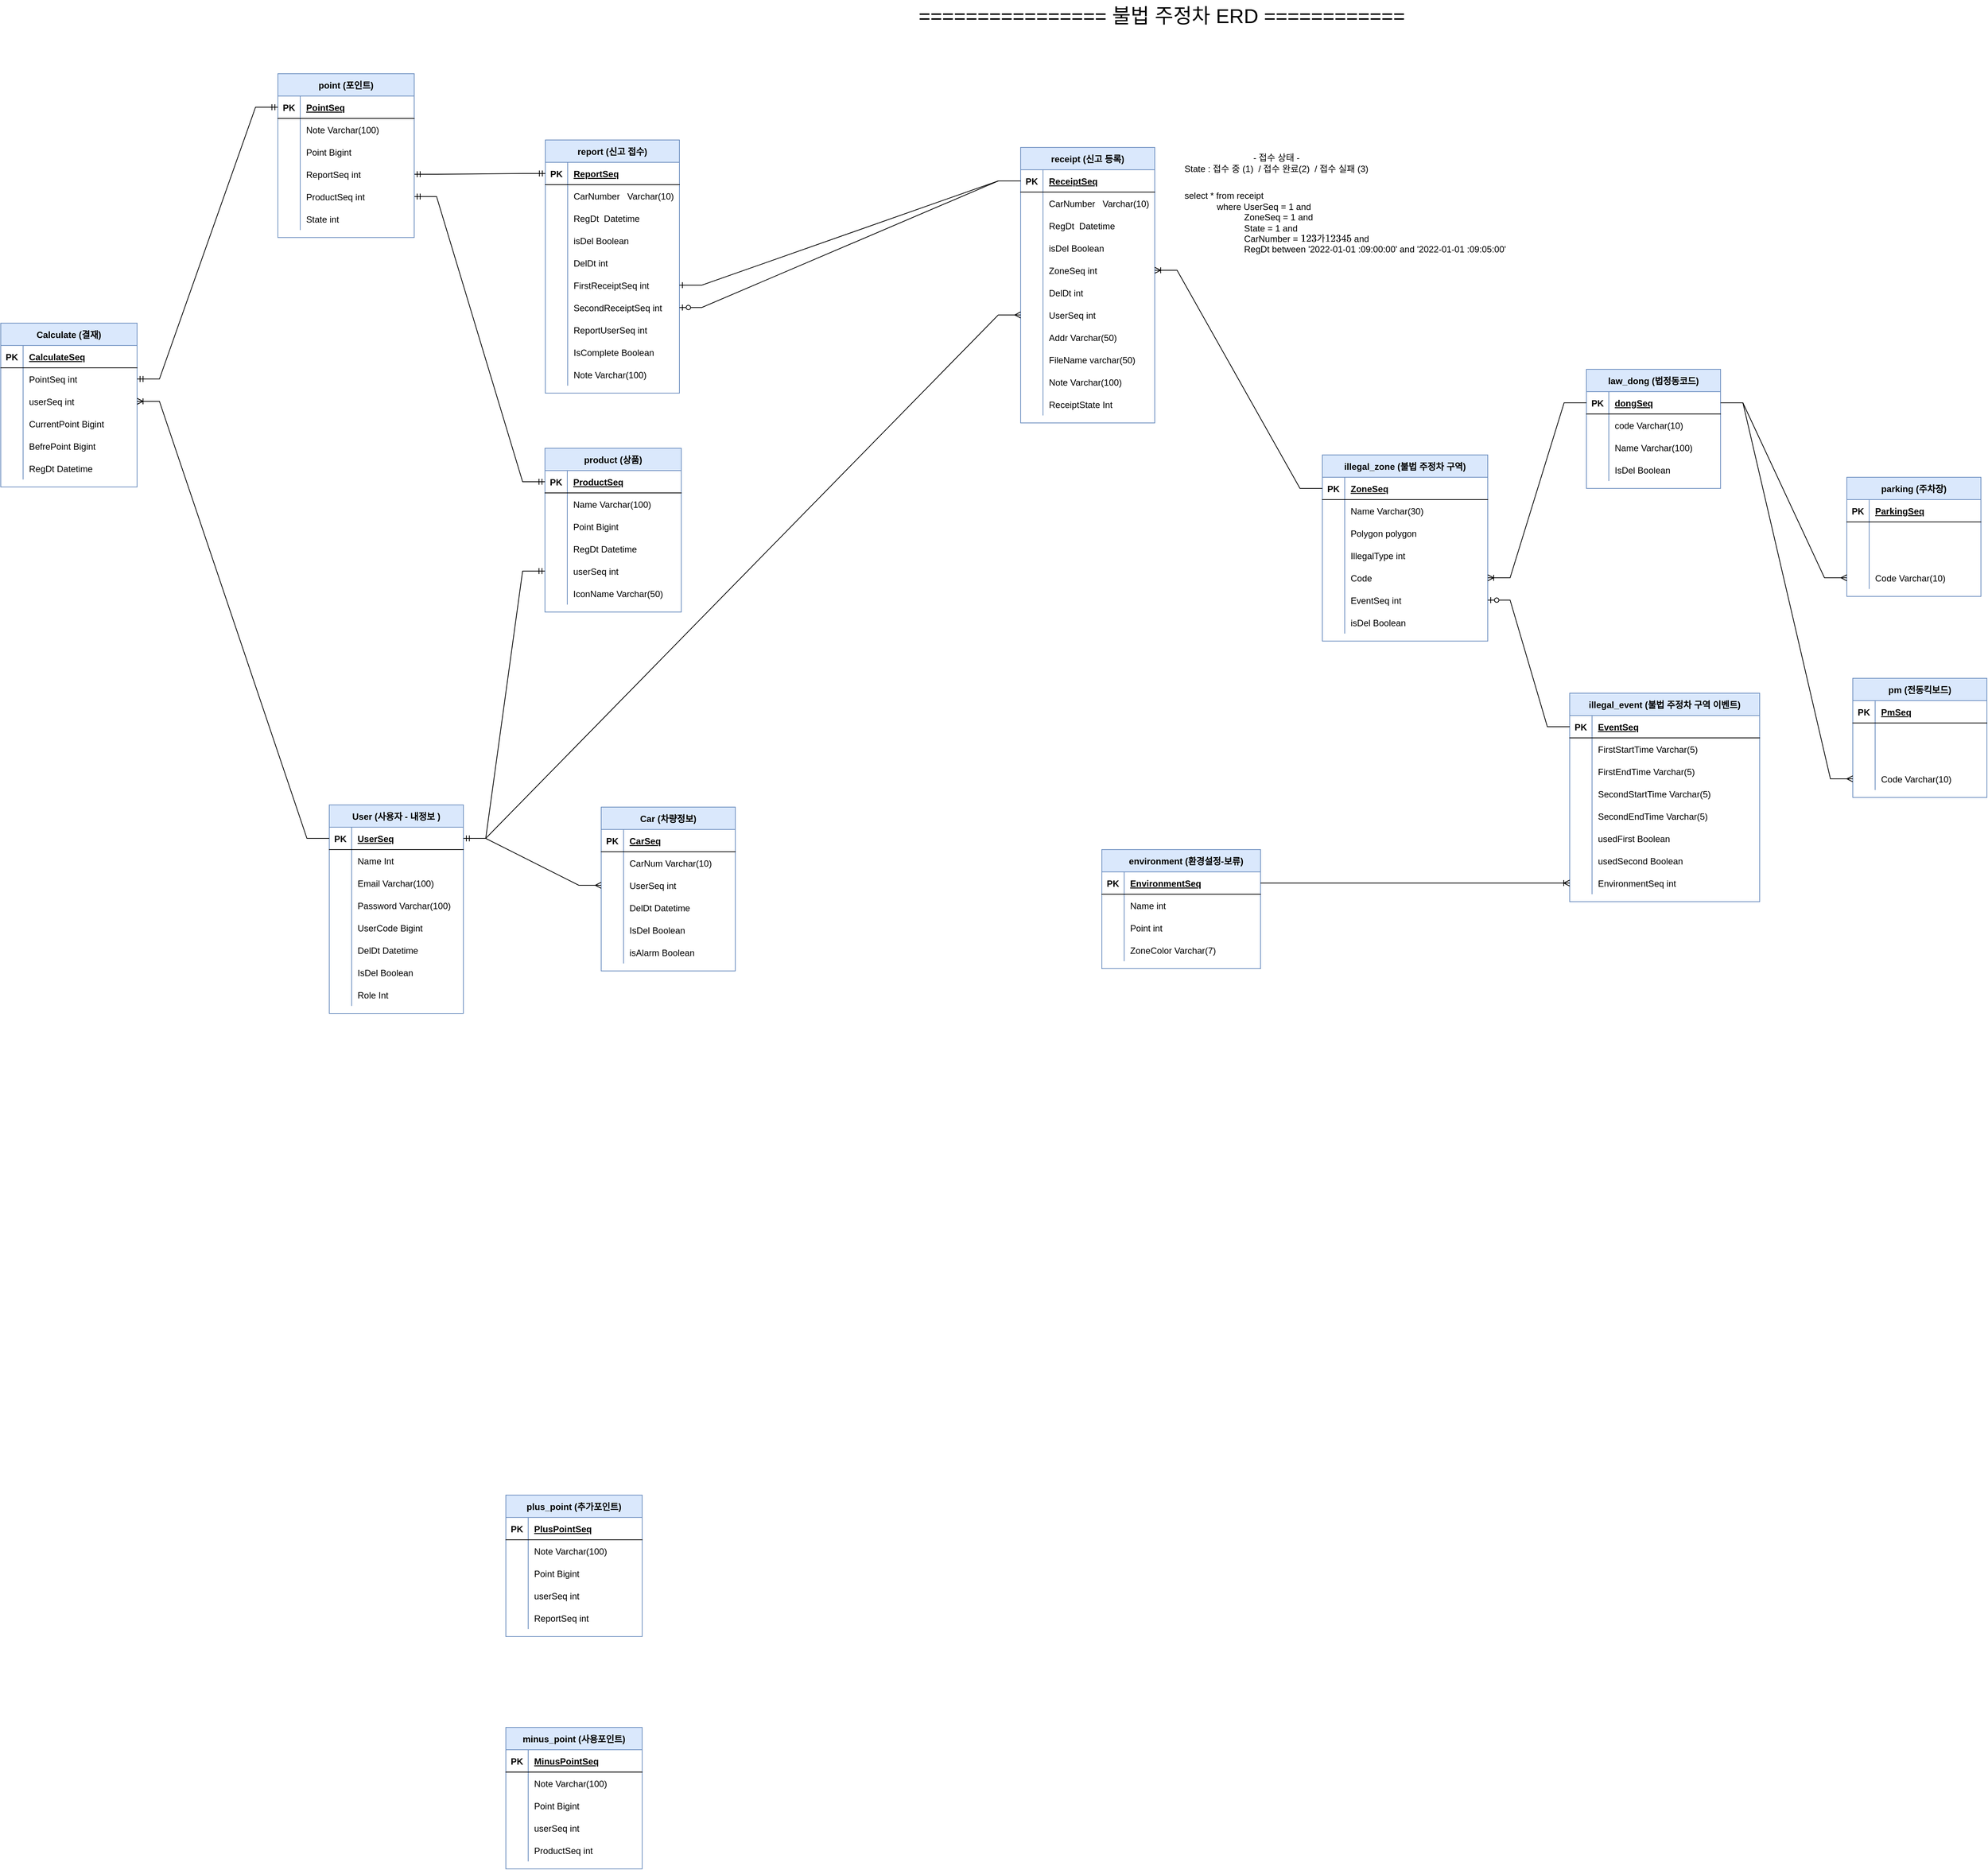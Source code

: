 <mxfile version="20.2.3" type="device"><diagram id="R2lEEEUBdFMjLlhIrx00" name="Page-1"><mxGraphModel dx="3197" dy="953" grid="0" gridSize="10" guides="1" tooltips="1" connect="1" arrows="1" fold="1" page="1" pageScale="1" pageWidth="850" pageHeight="1100" math="0" shadow="0" extFonts="Permanent Marker^https://fonts.googleapis.com/css?family=Permanent+Marker"><root><mxCell id="0"/><mxCell id="1" parent="0"/><mxCell id="jjk8D7nt9gJsf7ZzPNnP-1" value="law_dong (법정동코드)" style="shape=table;startSize=30;container=1;collapsible=1;childLayout=tableLayout;fixedRows=1;rowLines=0;fontStyle=1;align=center;resizeLast=1;fillColor=#dae8fc;strokeColor=#6c8ebf;" parent="1" vertex="1"><mxGeometry x="966.5" y="508" width="180" height="160" as="geometry"/></mxCell><mxCell id="jjk8D7nt9gJsf7ZzPNnP-2" value="" style="shape=tableRow;horizontal=0;startSize=0;swimlaneHead=0;swimlaneBody=0;fillColor=none;collapsible=0;dropTarget=0;points=[[0,0.5],[1,0.5]];portConstraint=eastwest;top=0;left=0;right=0;bottom=1;" parent="jjk8D7nt9gJsf7ZzPNnP-1" vertex="1"><mxGeometry y="30" width="180" height="30" as="geometry"/></mxCell><mxCell id="jjk8D7nt9gJsf7ZzPNnP-3" value="PK" style="shape=partialRectangle;connectable=0;fillColor=none;top=0;left=0;bottom=0;right=0;fontStyle=1;overflow=hidden;" parent="jjk8D7nt9gJsf7ZzPNnP-2" vertex="1"><mxGeometry width="30" height="30" as="geometry"><mxRectangle width="30" height="30" as="alternateBounds"/></mxGeometry></mxCell><mxCell id="jjk8D7nt9gJsf7ZzPNnP-4" value="dongSeq" style="shape=partialRectangle;connectable=0;fillColor=none;top=0;left=0;bottom=0;right=0;align=left;spacingLeft=6;fontStyle=5;overflow=hidden;" parent="jjk8D7nt9gJsf7ZzPNnP-2" vertex="1"><mxGeometry x="30" width="150" height="30" as="geometry"><mxRectangle width="150" height="30" as="alternateBounds"/></mxGeometry></mxCell><mxCell id="jjk8D7nt9gJsf7ZzPNnP-5" value="" style="shape=tableRow;horizontal=0;startSize=0;swimlaneHead=0;swimlaneBody=0;fillColor=none;collapsible=0;dropTarget=0;points=[[0,0.5],[1,0.5]];portConstraint=eastwest;top=0;left=0;right=0;bottom=0;" parent="jjk8D7nt9gJsf7ZzPNnP-1" vertex="1"><mxGeometry y="60" width="180" height="30" as="geometry"/></mxCell><mxCell id="jjk8D7nt9gJsf7ZzPNnP-6" value="    " style="shape=partialRectangle;connectable=0;fillColor=none;top=0;left=0;bottom=0;right=0;editable=1;overflow=hidden;" parent="jjk8D7nt9gJsf7ZzPNnP-5" vertex="1"><mxGeometry width="30" height="30" as="geometry"><mxRectangle width="30" height="30" as="alternateBounds"/></mxGeometry></mxCell><mxCell id="jjk8D7nt9gJsf7ZzPNnP-7" value="code Varchar(10)" style="shape=partialRectangle;connectable=0;fillColor=none;top=0;left=0;bottom=0;right=0;align=left;spacingLeft=6;overflow=hidden;" parent="jjk8D7nt9gJsf7ZzPNnP-5" vertex="1"><mxGeometry x="30" width="150" height="30" as="geometry"><mxRectangle width="150" height="30" as="alternateBounds"/></mxGeometry></mxCell><mxCell id="jjk8D7nt9gJsf7ZzPNnP-8" value="" style="shape=tableRow;horizontal=0;startSize=0;swimlaneHead=0;swimlaneBody=0;fillColor=none;collapsible=0;dropTarget=0;points=[[0,0.5],[1,0.5]];portConstraint=eastwest;top=0;left=0;right=0;bottom=0;" parent="jjk8D7nt9gJsf7ZzPNnP-1" vertex="1"><mxGeometry y="90" width="180" height="30" as="geometry"/></mxCell><mxCell id="jjk8D7nt9gJsf7ZzPNnP-9" value="                " style="shape=partialRectangle;connectable=0;fillColor=none;top=0;left=0;bottom=0;right=0;editable=1;overflow=hidden;" parent="jjk8D7nt9gJsf7ZzPNnP-8" vertex="1"><mxGeometry width="30" height="30" as="geometry"><mxRectangle width="30" height="30" as="alternateBounds"/></mxGeometry></mxCell><mxCell id="jjk8D7nt9gJsf7ZzPNnP-10" value="Name Varchar(100)" style="shape=partialRectangle;connectable=0;fillColor=none;top=0;left=0;bottom=0;right=0;align=left;spacingLeft=6;overflow=hidden;" parent="jjk8D7nt9gJsf7ZzPNnP-8" vertex="1"><mxGeometry x="30" width="150" height="30" as="geometry"><mxRectangle width="150" height="30" as="alternateBounds"/></mxGeometry></mxCell><mxCell id="jjk8D7nt9gJsf7ZzPNnP-11" value="" style="shape=tableRow;horizontal=0;startSize=0;swimlaneHead=0;swimlaneBody=0;fillColor=none;collapsible=0;dropTarget=0;points=[[0,0.5],[1,0.5]];portConstraint=eastwest;top=0;left=0;right=0;bottom=0;" parent="jjk8D7nt9gJsf7ZzPNnP-1" vertex="1"><mxGeometry y="120" width="180" height="30" as="geometry"/></mxCell><mxCell id="jjk8D7nt9gJsf7ZzPNnP-12" value="" style="shape=partialRectangle;connectable=0;fillColor=none;top=0;left=0;bottom=0;right=0;editable=1;overflow=hidden;" parent="jjk8D7nt9gJsf7ZzPNnP-11" vertex="1"><mxGeometry width="30" height="30" as="geometry"><mxRectangle width="30" height="30" as="alternateBounds"/></mxGeometry></mxCell><mxCell id="jjk8D7nt9gJsf7ZzPNnP-13" value="IsDel Boolean" style="shape=partialRectangle;connectable=0;fillColor=none;top=0;left=0;bottom=0;right=0;align=left;spacingLeft=6;overflow=hidden;" parent="jjk8D7nt9gJsf7ZzPNnP-11" vertex="1"><mxGeometry x="30" width="150" height="30" as="geometry"><mxRectangle width="150" height="30" as="alternateBounds"/></mxGeometry></mxCell><mxCell id="jjk8D7nt9gJsf7ZzPNnP-14" value="parking (주차장)" style="shape=table;startSize=30;container=1;collapsible=1;childLayout=tableLayout;fixedRows=1;rowLines=0;fontStyle=1;align=center;resizeLast=1;fillColor=#dae8fc;strokeColor=#6c8ebf;" parent="1" vertex="1"><mxGeometry x="1316" y="653" width="180" height="160" as="geometry"/></mxCell><mxCell id="jjk8D7nt9gJsf7ZzPNnP-15" value="" style="shape=tableRow;horizontal=0;startSize=0;swimlaneHead=0;swimlaneBody=0;fillColor=none;collapsible=0;dropTarget=0;points=[[0,0.5],[1,0.5]];portConstraint=eastwest;top=0;left=0;right=0;bottom=1;" parent="jjk8D7nt9gJsf7ZzPNnP-14" vertex="1"><mxGeometry y="30" width="180" height="30" as="geometry"/></mxCell><mxCell id="jjk8D7nt9gJsf7ZzPNnP-16" value="PK" style="shape=partialRectangle;connectable=0;fillColor=none;top=0;left=0;bottom=0;right=0;fontStyle=1;overflow=hidden;" parent="jjk8D7nt9gJsf7ZzPNnP-15" vertex="1"><mxGeometry width="30" height="30" as="geometry"><mxRectangle width="30" height="30" as="alternateBounds"/></mxGeometry></mxCell><mxCell id="jjk8D7nt9gJsf7ZzPNnP-17" value="ParkingSeq" style="shape=partialRectangle;connectable=0;fillColor=none;top=0;left=0;bottom=0;right=0;align=left;spacingLeft=6;fontStyle=5;overflow=hidden;" parent="jjk8D7nt9gJsf7ZzPNnP-15" vertex="1"><mxGeometry x="30" width="150" height="30" as="geometry"><mxRectangle width="150" height="30" as="alternateBounds"/></mxGeometry></mxCell><mxCell id="jjk8D7nt9gJsf7ZzPNnP-18" value="" style="shape=tableRow;horizontal=0;startSize=0;swimlaneHead=0;swimlaneBody=0;fillColor=none;collapsible=0;dropTarget=0;points=[[0,0.5],[1,0.5]];portConstraint=eastwest;top=0;left=0;right=0;bottom=0;" parent="jjk8D7nt9gJsf7ZzPNnP-14" vertex="1"><mxGeometry y="60" width="180" height="30" as="geometry"/></mxCell><mxCell id="jjk8D7nt9gJsf7ZzPNnP-19" value="    " style="shape=partialRectangle;connectable=0;fillColor=none;top=0;left=0;bottom=0;right=0;editable=1;overflow=hidden;" parent="jjk8D7nt9gJsf7ZzPNnP-18" vertex="1"><mxGeometry width="30" height="30" as="geometry"><mxRectangle width="30" height="30" as="alternateBounds"/></mxGeometry></mxCell><mxCell id="jjk8D7nt9gJsf7ZzPNnP-20" value="" style="shape=partialRectangle;connectable=0;fillColor=none;top=0;left=0;bottom=0;right=0;align=left;spacingLeft=6;overflow=hidden;" parent="jjk8D7nt9gJsf7ZzPNnP-18" vertex="1"><mxGeometry x="30" width="150" height="30" as="geometry"><mxRectangle width="150" height="30" as="alternateBounds"/></mxGeometry></mxCell><mxCell id="jjk8D7nt9gJsf7ZzPNnP-21" value="" style="shape=tableRow;horizontal=0;startSize=0;swimlaneHead=0;swimlaneBody=0;fillColor=none;collapsible=0;dropTarget=0;points=[[0,0.5],[1,0.5]];portConstraint=eastwest;top=0;left=0;right=0;bottom=0;" parent="jjk8D7nt9gJsf7ZzPNnP-14" vertex="1"><mxGeometry y="90" width="180" height="30" as="geometry"/></mxCell><mxCell id="jjk8D7nt9gJsf7ZzPNnP-22" value="        " style="shape=partialRectangle;connectable=0;fillColor=none;top=0;left=0;bottom=0;right=0;editable=1;overflow=hidden;" parent="jjk8D7nt9gJsf7ZzPNnP-21" vertex="1"><mxGeometry width="30" height="30" as="geometry"><mxRectangle width="30" height="30" as="alternateBounds"/></mxGeometry></mxCell><mxCell id="jjk8D7nt9gJsf7ZzPNnP-23" value="" style="shape=partialRectangle;connectable=0;fillColor=none;top=0;left=0;bottom=0;right=0;align=left;spacingLeft=6;overflow=hidden;" parent="jjk8D7nt9gJsf7ZzPNnP-21" vertex="1"><mxGeometry x="30" width="150" height="30" as="geometry"><mxRectangle width="150" height="30" as="alternateBounds"/></mxGeometry></mxCell><mxCell id="jjk8D7nt9gJsf7ZzPNnP-24" value="" style="shape=tableRow;horizontal=0;startSize=0;swimlaneHead=0;swimlaneBody=0;fillColor=none;collapsible=0;dropTarget=0;points=[[0,0.5],[1,0.5]];portConstraint=eastwest;top=0;left=0;right=0;bottom=0;" parent="jjk8D7nt9gJsf7ZzPNnP-14" vertex="1"><mxGeometry y="120" width="180" height="30" as="geometry"/></mxCell><mxCell id="jjk8D7nt9gJsf7ZzPNnP-25" value="" style="shape=partialRectangle;connectable=0;fillColor=none;top=0;left=0;bottom=0;right=0;editable=1;overflow=hidden;" parent="jjk8D7nt9gJsf7ZzPNnP-24" vertex="1"><mxGeometry width="30" height="30" as="geometry"><mxRectangle width="30" height="30" as="alternateBounds"/></mxGeometry></mxCell><mxCell id="jjk8D7nt9gJsf7ZzPNnP-26" value="Code Varchar(10)" style="shape=partialRectangle;connectable=0;fillColor=none;top=0;left=0;bottom=0;right=0;align=left;spacingLeft=6;overflow=hidden;" parent="jjk8D7nt9gJsf7ZzPNnP-24" vertex="1"><mxGeometry x="30" width="150" height="30" as="geometry"><mxRectangle width="150" height="30" as="alternateBounds"/></mxGeometry></mxCell><mxCell id="3DWejF1mRMMbf0ybZzaF-1" value="illegal_zone (불법 주정차 구역)" style="shape=table;startSize=30;container=1;collapsible=1;childLayout=tableLayout;fixedRows=1;rowLines=0;fontStyle=1;align=center;resizeLast=1;fillColor=#dae8fc;strokeColor=#6c8ebf;" parent="1" vertex="1"><mxGeometry x="612" y="623" width="222" height="250" as="geometry"/></mxCell><mxCell id="3DWejF1mRMMbf0ybZzaF-2" value="" style="shape=tableRow;horizontal=0;startSize=0;swimlaneHead=0;swimlaneBody=0;fillColor=none;collapsible=0;dropTarget=0;points=[[0,0.5],[1,0.5]];portConstraint=eastwest;top=0;left=0;right=0;bottom=1;" parent="3DWejF1mRMMbf0ybZzaF-1" vertex="1"><mxGeometry y="30" width="222" height="30" as="geometry"/></mxCell><mxCell id="3DWejF1mRMMbf0ybZzaF-3" value="PK" style="shape=partialRectangle;connectable=0;fillColor=none;top=0;left=0;bottom=0;right=0;fontStyle=1;overflow=hidden;" parent="3DWejF1mRMMbf0ybZzaF-2" vertex="1"><mxGeometry width="30" height="30" as="geometry"><mxRectangle width="30" height="30" as="alternateBounds"/></mxGeometry></mxCell><mxCell id="3DWejF1mRMMbf0ybZzaF-4" value="ZoneSeq" style="shape=partialRectangle;connectable=0;fillColor=none;top=0;left=0;bottom=0;right=0;align=left;spacingLeft=6;fontStyle=5;overflow=hidden;" parent="3DWejF1mRMMbf0ybZzaF-2" vertex="1"><mxGeometry x="30" width="192" height="30" as="geometry"><mxRectangle width="192" height="30" as="alternateBounds"/></mxGeometry></mxCell><mxCell id="3DWejF1mRMMbf0ybZzaF-5" value="" style="shape=tableRow;horizontal=0;startSize=0;swimlaneHead=0;swimlaneBody=0;fillColor=none;collapsible=0;dropTarget=0;points=[[0,0.5],[1,0.5]];portConstraint=eastwest;top=0;left=0;right=0;bottom=0;" parent="3DWejF1mRMMbf0ybZzaF-1" vertex="1"><mxGeometry y="60" width="222" height="30" as="geometry"/></mxCell><mxCell id="3DWejF1mRMMbf0ybZzaF-6" value="    " style="shape=partialRectangle;connectable=0;fillColor=none;top=0;left=0;bottom=0;right=0;editable=1;overflow=hidden;" parent="3DWejF1mRMMbf0ybZzaF-5" vertex="1"><mxGeometry width="30" height="30" as="geometry"><mxRectangle width="30" height="30" as="alternateBounds"/></mxGeometry></mxCell><mxCell id="3DWejF1mRMMbf0ybZzaF-7" value="Name Varchar(30)" style="shape=partialRectangle;connectable=0;fillColor=none;top=0;left=0;bottom=0;right=0;align=left;spacingLeft=6;overflow=hidden;" parent="3DWejF1mRMMbf0ybZzaF-5" vertex="1"><mxGeometry x="30" width="192" height="30" as="geometry"><mxRectangle width="192" height="30" as="alternateBounds"/></mxGeometry></mxCell><mxCell id="3DWejF1mRMMbf0ybZzaF-8" value="" style="shape=tableRow;horizontal=0;startSize=0;swimlaneHead=0;swimlaneBody=0;fillColor=none;collapsible=0;dropTarget=0;points=[[0,0.5],[1,0.5]];portConstraint=eastwest;top=0;left=0;right=0;bottom=0;" parent="3DWejF1mRMMbf0ybZzaF-1" vertex="1"><mxGeometry y="90" width="222" height="30" as="geometry"/></mxCell><mxCell id="3DWejF1mRMMbf0ybZzaF-9" value="        " style="shape=partialRectangle;connectable=0;fillColor=none;top=0;left=0;bottom=0;right=0;editable=1;overflow=hidden;" parent="3DWejF1mRMMbf0ybZzaF-8" vertex="1"><mxGeometry width="30" height="30" as="geometry"><mxRectangle width="30" height="30" as="alternateBounds"/></mxGeometry></mxCell><mxCell id="3DWejF1mRMMbf0ybZzaF-10" value="Polygon polygon" style="shape=partialRectangle;connectable=0;fillColor=none;top=0;left=0;bottom=0;right=0;align=left;spacingLeft=6;overflow=hidden;" parent="3DWejF1mRMMbf0ybZzaF-8" vertex="1"><mxGeometry x="30" width="192" height="30" as="geometry"><mxRectangle width="192" height="30" as="alternateBounds"/></mxGeometry></mxCell><mxCell id="3DWejF1mRMMbf0ybZzaF-11" value="" style="shape=tableRow;horizontal=0;startSize=0;swimlaneHead=0;swimlaneBody=0;fillColor=none;collapsible=0;dropTarget=0;points=[[0,0.5],[1,0.5]];portConstraint=eastwest;top=0;left=0;right=0;bottom=0;" parent="3DWejF1mRMMbf0ybZzaF-1" vertex="1"><mxGeometry y="120" width="222" height="30" as="geometry"/></mxCell><mxCell id="3DWejF1mRMMbf0ybZzaF-12" value="" style="shape=partialRectangle;connectable=0;fillColor=none;top=0;left=0;bottom=0;right=0;editable=1;overflow=hidden;" parent="3DWejF1mRMMbf0ybZzaF-11" vertex="1"><mxGeometry width="30" height="30" as="geometry"><mxRectangle width="30" height="30" as="alternateBounds"/></mxGeometry></mxCell><mxCell id="3DWejF1mRMMbf0ybZzaF-13" value="IllegalType int" style="shape=partialRectangle;connectable=0;fillColor=none;top=0;left=0;bottom=0;right=0;align=left;spacingLeft=6;overflow=hidden;" parent="3DWejF1mRMMbf0ybZzaF-11" vertex="1"><mxGeometry x="30" width="192" height="30" as="geometry"><mxRectangle width="192" height="30" as="alternateBounds"/></mxGeometry></mxCell><mxCell id="3DWejF1mRMMbf0ybZzaF-14" style="shape=tableRow;horizontal=0;startSize=0;swimlaneHead=0;swimlaneBody=0;fillColor=none;collapsible=0;dropTarget=0;points=[[0,0.5],[1,0.5]];portConstraint=eastwest;top=0;left=0;right=0;bottom=0;" parent="3DWejF1mRMMbf0ybZzaF-1" vertex="1"><mxGeometry y="150" width="222" height="30" as="geometry"/></mxCell><mxCell id="3DWejF1mRMMbf0ybZzaF-15" style="shape=partialRectangle;connectable=0;fillColor=none;top=0;left=0;bottom=0;right=0;editable=1;overflow=hidden;" parent="3DWejF1mRMMbf0ybZzaF-14" vertex="1"><mxGeometry width="30" height="30" as="geometry"><mxRectangle width="30" height="30" as="alternateBounds"/></mxGeometry></mxCell><mxCell id="3DWejF1mRMMbf0ybZzaF-16" value="Code " style="shape=partialRectangle;connectable=0;fillColor=none;top=0;left=0;bottom=0;right=0;align=left;spacingLeft=6;overflow=hidden;" parent="3DWejF1mRMMbf0ybZzaF-14" vertex="1"><mxGeometry x="30" width="192" height="30" as="geometry"><mxRectangle width="192" height="30" as="alternateBounds"/></mxGeometry></mxCell><mxCell id="Xz1jx7ooLgkBitIllxFq-4" style="shape=tableRow;horizontal=0;startSize=0;swimlaneHead=0;swimlaneBody=0;fillColor=none;collapsible=0;dropTarget=0;points=[[0,0.5],[1,0.5]];portConstraint=eastwest;top=0;left=0;right=0;bottom=0;" parent="3DWejF1mRMMbf0ybZzaF-1" vertex="1"><mxGeometry y="180" width="222" height="30" as="geometry"/></mxCell><mxCell id="Xz1jx7ooLgkBitIllxFq-5" style="shape=partialRectangle;connectable=0;fillColor=none;top=0;left=0;bottom=0;right=0;editable=1;overflow=hidden;" parent="Xz1jx7ooLgkBitIllxFq-4" vertex="1"><mxGeometry width="30" height="30" as="geometry"><mxRectangle width="30" height="30" as="alternateBounds"/></mxGeometry></mxCell><mxCell id="Xz1jx7ooLgkBitIllxFq-6" value="EventSeq int" style="shape=partialRectangle;connectable=0;fillColor=none;top=0;left=0;bottom=0;right=0;align=left;spacingLeft=6;overflow=hidden;" parent="Xz1jx7ooLgkBitIllxFq-4" vertex="1"><mxGeometry x="30" width="192" height="30" as="geometry"><mxRectangle width="192" height="30" as="alternateBounds"/></mxGeometry></mxCell><mxCell id="gPPIuptsVxLHpDznkG_E-32" style="shape=tableRow;horizontal=0;startSize=0;swimlaneHead=0;swimlaneBody=0;fillColor=none;collapsible=0;dropTarget=0;points=[[0,0.5],[1,0.5]];portConstraint=eastwest;top=0;left=0;right=0;bottom=0;" parent="3DWejF1mRMMbf0ybZzaF-1" vertex="1"><mxGeometry y="210" width="222" height="30" as="geometry"/></mxCell><mxCell id="gPPIuptsVxLHpDznkG_E-33" style="shape=partialRectangle;connectable=0;fillColor=none;top=0;left=0;bottom=0;right=0;editable=1;overflow=hidden;" parent="gPPIuptsVxLHpDznkG_E-32" vertex="1"><mxGeometry width="30" height="30" as="geometry"><mxRectangle width="30" height="30" as="alternateBounds"/></mxGeometry></mxCell><mxCell id="gPPIuptsVxLHpDznkG_E-34" value="isDel Boolean" style="shape=partialRectangle;connectable=0;fillColor=none;top=0;left=0;bottom=0;right=0;align=left;spacingLeft=6;overflow=hidden;" parent="gPPIuptsVxLHpDznkG_E-32" vertex="1"><mxGeometry x="30" width="192" height="30" as="geometry"><mxRectangle width="192" height="30" as="alternateBounds"/></mxGeometry></mxCell><mxCell id="3DWejF1mRMMbf0ybZzaF-18" value="" style="edgeStyle=entityRelationEdgeStyle;fontSize=12;html=1;endArrow=ERoneToMany;rounded=0;exitX=0;exitY=0.5;exitDx=0;exitDy=0;entryX=1;entryY=0.5;entryDx=0;entryDy=0;" parent="1" source="jjk8D7nt9gJsf7ZzPNnP-2" target="3DWejF1mRMMbf0ybZzaF-14" edge="1"><mxGeometry width="100" height="100" relative="1" as="geometry"><mxPoint x="1288" y="862" as="sourcePoint"/><mxPoint x="1610" y="998" as="targetPoint"/></mxGeometry></mxCell><mxCell id="3DWejF1mRMMbf0ybZzaF-19" value="" style="edgeStyle=entityRelationEdgeStyle;fontSize=12;html=1;endArrow=ERmany;rounded=0;exitX=1;exitY=0.5;exitDx=0;exitDy=0;entryX=0;entryY=0.5;entryDx=0;entryDy=0;" parent="1" source="jjk8D7nt9gJsf7ZzPNnP-2" target="jjk8D7nt9gJsf7ZzPNnP-24" edge="1"><mxGeometry width="100" height="100" relative="1" as="geometry"><mxPoint x="1510" y="1098" as="sourcePoint"/><mxPoint x="1610" y="998" as="targetPoint"/></mxGeometry></mxCell><mxCell id="3DWejF1mRMMbf0ybZzaF-55" value="================ 불법 주정차 ERD ============" style="text;html=1;align=center;verticalAlign=middle;resizable=0;points=[];autosize=1;strokeColor=none;fillColor=none;strokeWidth=1;fontSize=27;" parent="1" vertex="1"><mxGeometry x="55" y="12" width="682" height="44" as="geometry"/></mxCell><mxCell id="3DWejF1mRMMbf0ybZzaF-61" value="pm (전동킥보드)" style="shape=table;startSize=30;container=1;collapsible=1;childLayout=tableLayout;fixedRows=1;rowLines=0;fontStyle=1;align=center;resizeLast=1;fillColor=#dae8fc;strokeColor=#6c8ebf;" parent="1" vertex="1"><mxGeometry x="1324" y="923" width="180" height="160" as="geometry"/></mxCell><mxCell id="3DWejF1mRMMbf0ybZzaF-62" value="" style="shape=tableRow;horizontal=0;startSize=0;swimlaneHead=0;swimlaneBody=0;fillColor=none;collapsible=0;dropTarget=0;points=[[0,0.5],[1,0.5]];portConstraint=eastwest;top=0;left=0;right=0;bottom=1;" parent="3DWejF1mRMMbf0ybZzaF-61" vertex="1"><mxGeometry y="30" width="180" height="30" as="geometry"/></mxCell><mxCell id="3DWejF1mRMMbf0ybZzaF-63" value="PK" style="shape=partialRectangle;connectable=0;fillColor=none;top=0;left=0;bottom=0;right=0;fontStyle=1;overflow=hidden;" parent="3DWejF1mRMMbf0ybZzaF-62" vertex="1"><mxGeometry width="30" height="30" as="geometry"><mxRectangle width="30" height="30" as="alternateBounds"/></mxGeometry></mxCell><mxCell id="3DWejF1mRMMbf0ybZzaF-64" value="PmSeq" style="shape=partialRectangle;connectable=0;fillColor=none;top=0;left=0;bottom=0;right=0;align=left;spacingLeft=6;fontStyle=5;overflow=hidden;" parent="3DWejF1mRMMbf0ybZzaF-62" vertex="1"><mxGeometry x="30" width="150" height="30" as="geometry"><mxRectangle width="150" height="30" as="alternateBounds"/></mxGeometry></mxCell><mxCell id="3DWejF1mRMMbf0ybZzaF-65" value="" style="shape=tableRow;horizontal=0;startSize=0;swimlaneHead=0;swimlaneBody=0;fillColor=none;collapsible=0;dropTarget=0;points=[[0,0.5],[1,0.5]];portConstraint=eastwest;top=0;left=0;right=0;bottom=0;" parent="3DWejF1mRMMbf0ybZzaF-61" vertex="1"><mxGeometry y="60" width="180" height="30" as="geometry"/></mxCell><mxCell id="3DWejF1mRMMbf0ybZzaF-66" value="    " style="shape=partialRectangle;connectable=0;fillColor=none;top=0;left=0;bottom=0;right=0;editable=1;overflow=hidden;" parent="3DWejF1mRMMbf0ybZzaF-65" vertex="1"><mxGeometry width="30" height="30" as="geometry"><mxRectangle width="30" height="30" as="alternateBounds"/></mxGeometry></mxCell><mxCell id="3DWejF1mRMMbf0ybZzaF-67" value="" style="shape=partialRectangle;connectable=0;fillColor=none;top=0;left=0;bottom=0;right=0;align=left;spacingLeft=6;overflow=hidden;" parent="3DWejF1mRMMbf0ybZzaF-65" vertex="1"><mxGeometry x="30" width="150" height="30" as="geometry"><mxRectangle width="150" height="30" as="alternateBounds"/></mxGeometry></mxCell><mxCell id="3DWejF1mRMMbf0ybZzaF-68" value="" style="shape=tableRow;horizontal=0;startSize=0;swimlaneHead=0;swimlaneBody=0;fillColor=none;collapsible=0;dropTarget=0;points=[[0,0.5],[1,0.5]];portConstraint=eastwest;top=0;left=0;right=0;bottom=0;" parent="3DWejF1mRMMbf0ybZzaF-61" vertex="1"><mxGeometry y="90" width="180" height="30" as="geometry"/></mxCell><mxCell id="3DWejF1mRMMbf0ybZzaF-69" value="        " style="shape=partialRectangle;connectable=0;fillColor=none;top=0;left=0;bottom=0;right=0;editable=1;overflow=hidden;" parent="3DWejF1mRMMbf0ybZzaF-68" vertex="1"><mxGeometry width="30" height="30" as="geometry"><mxRectangle width="30" height="30" as="alternateBounds"/></mxGeometry></mxCell><mxCell id="3DWejF1mRMMbf0ybZzaF-70" value="" style="shape=partialRectangle;connectable=0;fillColor=none;top=0;left=0;bottom=0;right=0;align=left;spacingLeft=6;overflow=hidden;" parent="3DWejF1mRMMbf0ybZzaF-68" vertex="1"><mxGeometry x="30" width="150" height="30" as="geometry"><mxRectangle width="150" height="30" as="alternateBounds"/></mxGeometry></mxCell><mxCell id="3DWejF1mRMMbf0ybZzaF-71" value="" style="shape=tableRow;horizontal=0;startSize=0;swimlaneHead=0;swimlaneBody=0;fillColor=none;collapsible=0;dropTarget=0;points=[[0,0.5],[1,0.5]];portConstraint=eastwest;top=0;left=0;right=0;bottom=0;" parent="3DWejF1mRMMbf0ybZzaF-61" vertex="1"><mxGeometry y="120" width="180" height="30" as="geometry"/></mxCell><mxCell id="3DWejF1mRMMbf0ybZzaF-72" value="" style="shape=partialRectangle;connectable=0;fillColor=none;top=0;left=0;bottom=0;right=0;editable=1;overflow=hidden;" parent="3DWejF1mRMMbf0ybZzaF-71" vertex="1"><mxGeometry width="30" height="30" as="geometry"><mxRectangle width="30" height="30" as="alternateBounds"/></mxGeometry></mxCell><mxCell id="3DWejF1mRMMbf0ybZzaF-73" value="Code Varchar(10)" style="shape=partialRectangle;connectable=0;fillColor=none;top=0;left=0;bottom=0;right=0;align=left;spacingLeft=6;overflow=hidden;" parent="3DWejF1mRMMbf0ybZzaF-71" vertex="1"><mxGeometry x="30" width="150" height="30" as="geometry"><mxRectangle width="150" height="30" as="alternateBounds"/></mxGeometry></mxCell><mxCell id="3DWejF1mRMMbf0ybZzaF-74" value="" style="edgeStyle=entityRelationEdgeStyle;fontSize=12;html=1;endArrow=ERmany;rounded=0;exitX=1;exitY=0.5;exitDx=0;exitDy=0;entryX=0;entryY=0.5;entryDx=0;entryDy=0;" parent="1" source="jjk8D7nt9gJsf7ZzPNnP-2" target="3DWejF1mRMMbf0ybZzaF-71" edge="1"><mxGeometry width="100" height="100" relative="1" as="geometry"><mxPoint x="1233" y="998" as="sourcePoint"/><mxPoint x="1333" y="898" as="targetPoint"/></mxGeometry></mxCell><mxCell id="3DWejF1mRMMbf0ybZzaF-76" value="Calculate (결재)" style="shape=table;startSize=30;container=1;collapsible=1;childLayout=tableLayout;fixedRows=1;rowLines=0;fontStyle=1;align=center;resizeLast=1;fillColor=#dae8fc;strokeColor=#6c8ebf;" parent="1" vertex="1"><mxGeometry x="-1162" y="446" width="183" height="220" as="geometry"/></mxCell><mxCell id="3DWejF1mRMMbf0ybZzaF-77" value="" style="shape=tableRow;horizontal=0;startSize=0;swimlaneHead=0;swimlaneBody=0;fillColor=none;collapsible=0;dropTarget=0;points=[[0,0.5],[1,0.5]];portConstraint=eastwest;top=0;left=0;right=0;bottom=1;" parent="3DWejF1mRMMbf0ybZzaF-76" vertex="1"><mxGeometry y="30" width="183" height="30" as="geometry"/></mxCell><mxCell id="3DWejF1mRMMbf0ybZzaF-78" value="PK" style="shape=partialRectangle;connectable=0;fillColor=none;top=0;left=0;bottom=0;right=0;fontStyle=1;overflow=hidden;" parent="3DWejF1mRMMbf0ybZzaF-77" vertex="1"><mxGeometry width="30" height="30" as="geometry"><mxRectangle width="30" height="30" as="alternateBounds"/></mxGeometry></mxCell><mxCell id="3DWejF1mRMMbf0ybZzaF-79" value="CalculateSeq" style="shape=partialRectangle;connectable=0;fillColor=none;top=0;left=0;bottom=0;right=0;align=left;spacingLeft=6;fontStyle=5;overflow=hidden;" parent="3DWejF1mRMMbf0ybZzaF-77" vertex="1"><mxGeometry x="30" width="153" height="30" as="geometry"><mxRectangle width="153" height="30" as="alternateBounds"/></mxGeometry></mxCell><mxCell id="3DWejF1mRMMbf0ybZzaF-86" value="" style="shape=tableRow;horizontal=0;startSize=0;swimlaneHead=0;swimlaneBody=0;fillColor=none;collapsible=0;dropTarget=0;points=[[0,0.5],[1,0.5]];portConstraint=eastwest;top=0;left=0;right=0;bottom=0;" parent="3DWejF1mRMMbf0ybZzaF-76" vertex="1"><mxGeometry y="60" width="183" height="30" as="geometry"/></mxCell><mxCell id="3DWejF1mRMMbf0ybZzaF-87" value="" style="shape=partialRectangle;connectable=0;fillColor=none;top=0;left=0;bottom=0;right=0;editable=1;overflow=hidden;" parent="3DWejF1mRMMbf0ybZzaF-86" vertex="1"><mxGeometry width="30" height="30" as="geometry"><mxRectangle width="30" height="30" as="alternateBounds"/></mxGeometry></mxCell><mxCell id="3DWejF1mRMMbf0ybZzaF-88" value="PointSeq int" style="shape=partialRectangle;connectable=0;fillColor=none;top=0;left=0;bottom=0;right=0;align=left;spacingLeft=6;overflow=hidden;" parent="3DWejF1mRMMbf0ybZzaF-86" vertex="1"><mxGeometry x="30" width="153" height="30" as="geometry"><mxRectangle width="153" height="30" as="alternateBounds"/></mxGeometry></mxCell><mxCell id="Ll4E5EnsMk9VBuvcH0gZ-106" style="shape=tableRow;horizontal=0;startSize=0;swimlaneHead=0;swimlaneBody=0;fillColor=none;collapsible=0;dropTarget=0;points=[[0,0.5],[1,0.5]];portConstraint=eastwest;top=0;left=0;right=0;bottom=0;" vertex="1" parent="3DWejF1mRMMbf0ybZzaF-76"><mxGeometry y="90" width="183" height="30" as="geometry"/></mxCell><mxCell id="Ll4E5EnsMk9VBuvcH0gZ-107" style="shape=partialRectangle;connectable=0;fillColor=none;top=0;left=0;bottom=0;right=0;editable=1;overflow=hidden;" vertex="1" parent="Ll4E5EnsMk9VBuvcH0gZ-106"><mxGeometry width="30" height="30" as="geometry"><mxRectangle width="30" height="30" as="alternateBounds"/></mxGeometry></mxCell><mxCell id="Ll4E5EnsMk9VBuvcH0gZ-108" value="userSeq int" style="shape=partialRectangle;connectable=0;fillColor=none;top=0;left=0;bottom=0;right=0;align=left;spacingLeft=6;overflow=hidden;" vertex="1" parent="Ll4E5EnsMk9VBuvcH0gZ-106"><mxGeometry x="30" width="153" height="30" as="geometry"><mxRectangle width="153" height="30" as="alternateBounds"/></mxGeometry></mxCell><mxCell id="3DWejF1mRMMbf0ybZzaF-83" value="" style="shape=tableRow;horizontal=0;startSize=0;swimlaneHead=0;swimlaneBody=0;fillColor=none;collapsible=0;dropTarget=0;points=[[0,0.5],[1,0.5]];portConstraint=eastwest;top=0;left=0;right=0;bottom=0;" parent="3DWejF1mRMMbf0ybZzaF-76" vertex="1"><mxGeometry y="120" width="183" height="30" as="geometry"/></mxCell><mxCell id="3DWejF1mRMMbf0ybZzaF-84" value="        " style="shape=partialRectangle;connectable=0;fillColor=none;top=0;left=0;bottom=0;right=0;editable=1;overflow=hidden;" parent="3DWejF1mRMMbf0ybZzaF-83" vertex="1"><mxGeometry width="30" height="30" as="geometry"><mxRectangle width="30" height="30" as="alternateBounds"/></mxGeometry></mxCell><mxCell id="3DWejF1mRMMbf0ybZzaF-85" value="CurrentPoint Bigint" style="shape=partialRectangle;connectable=0;fillColor=none;top=0;left=0;bottom=0;right=0;align=left;spacingLeft=6;overflow=hidden;" parent="3DWejF1mRMMbf0ybZzaF-83" vertex="1"><mxGeometry x="30" width="153" height="30" as="geometry"><mxRectangle width="153" height="30" as="alternateBounds"/></mxGeometry></mxCell><mxCell id="Ll4E5EnsMk9VBuvcH0gZ-4" style="shape=tableRow;horizontal=0;startSize=0;swimlaneHead=0;swimlaneBody=0;fillColor=none;collapsible=0;dropTarget=0;points=[[0,0.5],[1,0.5]];portConstraint=eastwest;top=0;left=0;right=0;bottom=0;" vertex="1" parent="3DWejF1mRMMbf0ybZzaF-76"><mxGeometry y="150" width="183" height="30" as="geometry"/></mxCell><mxCell id="Ll4E5EnsMk9VBuvcH0gZ-5" style="shape=partialRectangle;connectable=0;fillColor=none;top=0;left=0;bottom=0;right=0;editable=1;overflow=hidden;" vertex="1" parent="Ll4E5EnsMk9VBuvcH0gZ-4"><mxGeometry width="30" height="30" as="geometry"><mxRectangle width="30" height="30" as="alternateBounds"/></mxGeometry></mxCell><mxCell id="Ll4E5EnsMk9VBuvcH0gZ-6" value="BefrePoint Bigint" style="shape=partialRectangle;connectable=0;fillColor=none;top=0;left=0;bottom=0;right=0;align=left;spacingLeft=6;overflow=hidden;" vertex="1" parent="Ll4E5EnsMk9VBuvcH0gZ-4"><mxGeometry x="30" width="153" height="30" as="geometry"><mxRectangle width="153" height="30" as="alternateBounds"/></mxGeometry></mxCell><mxCell id="Ll4E5EnsMk9VBuvcH0gZ-1" style="shape=tableRow;horizontal=0;startSize=0;swimlaneHead=0;swimlaneBody=0;fillColor=none;collapsible=0;dropTarget=0;points=[[0,0.5],[1,0.5]];portConstraint=eastwest;top=0;left=0;right=0;bottom=0;" vertex="1" parent="3DWejF1mRMMbf0ybZzaF-76"><mxGeometry y="180" width="183" height="30" as="geometry"/></mxCell><mxCell id="Ll4E5EnsMk9VBuvcH0gZ-2" style="shape=partialRectangle;connectable=0;fillColor=none;top=0;left=0;bottom=0;right=0;editable=1;overflow=hidden;" vertex="1" parent="Ll4E5EnsMk9VBuvcH0gZ-1"><mxGeometry width="30" height="30" as="geometry"><mxRectangle width="30" height="30" as="alternateBounds"/></mxGeometry></mxCell><mxCell id="Ll4E5EnsMk9VBuvcH0gZ-3" value="RegDt Datetime" style="shape=partialRectangle;connectable=0;fillColor=none;top=0;left=0;bottom=0;right=0;align=left;spacingLeft=6;overflow=hidden;" vertex="1" parent="Ll4E5EnsMk9VBuvcH0gZ-1"><mxGeometry x="30" width="153" height="30" as="geometry"><mxRectangle width="153" height="30" as="alternateBounds"/></mxGeometry></mxCell><mxCell id="k230CiZL6Hb0ybEDD3Pb-1" value="report (신고 접수)" style="shape=table;startSize=30;container=1;collapsible=1;childLayout=tableLayout;fixedRows=1;rowLines=0;fontStyle=1;align=center;resizeLast=1;fillColor=#dae8fc;strokeColor=#6c8ebf;" parent="1" vertex="1"><mxGeometry x="-431" y="200" width="180" height="340" as="geometry"/></mxCell><mxCell id="k230CiZL6Hb0ybEDD3Pb-2" value="" style="shape=tableRow;horizontal=0;startSize=0;swimlaneHead=0;swimlaneBody=0;fillColor=none;collapsible=0;dropTarget=0;points=[[0,0.5],[1,0.5]];portConstraint=eastwest;top=0;left=0;right=0;bottom=1;" parent="k230CiZL6Hb0ybEDD3Pb-1" vertex="1"><mxGeometry y="30" width="180" height="30" as="geometry"/></mxCell><mxCell id="k230CiZL6Hb0ybEDD3Pb-3" value="PK" style="shape=partialRectangle;connectable=0;fillColor=none;top=0;left=0;bottom=0;right=0;fontStyle=1;overflow=hidden;" parent="k230CiZL6Hb0ybEDD3Pb-2" vertex="1"><mxGeometry width="30" height="30" as="geometry"><mxRectangle width="30" height="30" as="alternateBounds"/></mxGeometry></mxCell><mxCell id="k230CiZL6Hb0ybEDD3Pb-4" value="ReportSeq" style="shape=partialRectangle;connectable=0;fillColor=none;top=0;left=0;bottom=0;right=0;align=left;spacingLeft=6;fontStyle=5;overflow=hidden;" parent="k230CiZL6Hb0ybEDD3Pb-2" vertex="1"><mxGeometry x="30" width="150" height="30" as="geometry"><mxRectangle width="150" height="30" as="alternateBounds"/></mxGeometry></mxCell><mxCell id="k230CiZL6Hb0ybEDD3Pb-5" value="" style="shape=tableRow;horizontal=0;startSize=0;swimlaneHead=0;swimlaneBody=0;fillColor=none;collapsible=0;dropTarget=0;points=[[0,0.5],[1,0.5]];portConstraint=eastwest;top=0;left=0;right=0;bottom=0;" parent="k230CiZL6Hb0ybEDD3Pb-1" vertex="1"><mxGeometry y="60" width="180" height="30" as="geometry"/></mxCell><mxCell id="k230CiZL6Hb0ybEDD3Pb-6" value="    " style="shape=partialRectangle;connectable=0;fillColor=none;top=0;left=0;bottom=0;right=0;editable=1;overflow=hidden;" parent="k230CiZL6Hb0ybEDD3Pb-5" vertex="1"><mxGeometry width="30" height="30" as="geometry"><mxRectangle width="30" height="30" as="alternateBounds"/></mxGeometry></mxCell><mxCell id="k230CiZL6Hb0ybEDD3Pb-7" value="CarNumber   Varchar(10)" style="shape=partialRectangle;connectable=0;fillColor=none;top=0;left=0;bottom=0;right=0;align=left;spacingLeft=6;overflow=hidden;" parent="k230CiZL6Hb0ybEDD3Pb-5" vertex="1"><mxGeometry x="30" width="150" height="30" as="geometry"><mxRectangle width="150" height="30" as="alternateBounds"/></mxGeometry></mxCell><mxCell id="k230CiZL6Hb0ybEDD3Pb-8" value="" style="shape=tableRow;horizontal=0;startSize=0;swimlaneHead=0;swimlaneBody=0;fillColor=none;collapsible=0;dropTarget=0;points=[[0,0.5],[1,0.5]];portConstraint=eastwest;top=0;left=0;right=0;bottom=0;" parent="k230CiZL6Hb0ybEDD3Pb-1" vertex="1"><mxGeometry y="90" width="180" height="30" as="geometry"/></mxCell><mxCell id="k230CiZL6Hb0ybEDD3Pb-9" value="        " style="shape=partialRectangle;connectable=0;fillColor=none;top=0;left=0;bottom=0;right=0;editable=1;overflow=hidden;" parent="k230CiZL6Hb0ybEDD3Pb-8" vertex="1"><mxGeometry width="30" height="30" as="geometry"><mxRectangle width="30" height="30" as="alternateBounds"/></mxGeometry></mxCell><mxCell id="k230CiZL6Hb0ybEDD3Pb-10" value="RegDt  Datetime" style="shape=partialRectangle;connectable=0;fillColor=none;top=0;left=0;bottom=0;right=0;align=left;spacingLeft=6;overflow=hidden;" parent="k230CiZL6Hb0ybEDD3Pb-8" vertex="1"><mxGeometry x="30" width="150" height="30" as="geometry"><mxRectangle width="150" height="30" as="alternateBounds"/></mxGeometry></mxCell><mxCell id="k230CiZL6Hb0ybEDD3Pb-11" value="" style="shape=tableRow;horizontal=0;startSize=0;swimlaneHead=0;swimlaneBody=0;fillColor=none;collapsible=0;dropTarget=0;points=[[0,0.5],[1,0.5]];portConstraint=eastwest;top=0;left=0;right=0;bottom=0;" parent="k230CiZL6Hb0ybEDD3Pb-1" vertex="1"><mxGeometry y="120" width="180" height="30" as="geometry"/></mxCell><mxCell id="k230CiZL6Hb0ybEDD3Pb-12" value="" style="shape=partialRectangle;connectable=0;fillColor=none;top=0;left=0;bottom=0;right=0;editable=1;overflow=hidden;" parent="k230CiZL6Hb0ybEDD3Pb-11" vertex="1"><mxGeometry width="30" height="30" as="geometry"><mxRectangle width="30" height="30" as="alternateBounds"/></mxGeometry></mxCell><mxCell id="k230CiZL6Hb0ybEDD3Pb-13" value="isDel Boolean" style="shape=partialRectangle;connectable=0;fillColor=none;top=0;left=0;bottom=0;right=0;align=left;spacingLeft=6;overflow=hidden;" parent="k230CiZL6Hb0ybEDD3Pb-11" vertex="1"><mxGeometry x="30" width="150" height="30" as="geometry"><mxRectangle width="150" height="30" as="alternateBounds"/></mxGeometry></mxCell><mxCell id="k230CiZL6Hb0ybEDD3Pb-17" style="shape=tableRow;horizontal=0;startSize=0;swimlaneHead=0;swimlaneBody=0;fillColor=none;collapsible=0;dropTarget=0;points=[[0,0.5],[1,0.5]];portConstraint=eastwest;top=0;left=0;right=0;bottom=0;" parent="k230CiZL6Hb0ybEDD3Pb-1" vertex="1"><mxGeometry y="150" width="180" height="30" as="geometry"/></mxCell><mxCell id="k230CiZL6Hb0ybEDD3Pb-18" style="shape=partialRectangle;connectable=0;fillColor=none;top=0;left=0;bottom=0;right=0;editable=1;overflow=hidden;" parent="k230CiZL6Hb0ybEDD3Pb-17" vertex="1"><mxGeometry width="30" height="30" as="geometry"><mxRectangle width="30" height="30" as="alternateBounds"/></mxGeometry></mxCell><mxCell id="k230CiZL6Hb0ybEDD3Pb-19" value="DelDt int" style="shape=partialRectangle;connectable=0;fillColor=none;top=0;left=0;bottom=0;right=0;align=left;spacingLeft=6;overflow=hidden;" parent="k230CiZL6Hb0ybEDD3Pb-17" vertex="1"><mxGeometry x="30" width="150" height="30" as="geometry"><mxRectangle width="150" height="30" as="alternateBounds"/></mxGeometry></mxCell><mxCell id="k230CiZL6Hb0ybEDD3Pb-20" style="shape=tableRow;horizontal=0;startSize=0;swimlaneHead=0;swimlaneBody=0;fillColor=none;collapsible=0;dropTarget=0;points=[[0,0.5],[1,0.5]];portConstraint=eastwest;top=0;left=0;right=0;bottom=0;" parent="k230CiZL6Hb0ybEDD3Pb-1" vertex="1"><mxGeometry y="180" width="180" height="30" as="geometry"/></mxCell><mxCell id="k230CiZL6Hb0ybEDD3Pb-21" style="shape=partialRectangle;connectable=0;fillColor=none;top=0;left=0;bottom=0;right=0;editable=1;overflow=hidden;" parent="k230CiZL6Hb0ybEDD3Pb-20" vertex="1"><mxGeometry width="30" height="30" as="geometry"><mxRectangle width="30" height="30" as="alternateBounds"/></mxGeometry></mxCell><mxCell id="k230CiZL6Hb0ybEDD3Pb-22" value="FirstReceiptSeq int" style="shape=partialRectangle;connectable=0;fillColor=none;top=0;left=0;bottom=0;right=0;align=left;spacingLeft=6;overflow=hidden;" parent="k230CiZL6Hb0ybEDD3Pb-20" vertex="1"><mxGeometry x="30" width="150" height="30" as="geometry"><mxRectangle width="150" height="30" as="alternateBounds"/></mxGeometry></mxCell><mxCell id="gPPIuptsVxLHpDznkG_E-4" style="shape=tableRow;horizontal=0;startSize=0;swimlaneHead=0;swimlaneBody=0;fillColor=none;collapsible=0;dropTarget=0;points=[[0,0.5],[1,0.5]];portConstraint=eastwest;top=0;left=0;right=0;bottom=0;" parent="k230CiZL6Hb0ybEDD3Pb-1" vertex="1"><mxGeometry y="210" width="180" height="30" as="geometry"/></mxCell><mxCell id="gPPIuptsVxLHpDznkG_E-5" style="shape=partialRectangle;connectable=0;fillColor=none;top=0;left=0;bottom=0;right=0;editable=1;overflow=hidden;" parent="gPPIuptsVxLHpDznkG_E-4" vertex="1"><mxGeometry width="30" height="30" as="geometry"><mxRectangle width="30" height="30" as="alternateBounds"/></mxGeometry></mxCell><mxCell id="gPPIuptsVxLHpDznkG_E-6" value="SecondReceiptSeq int" style="shape=partialRectangle;connectable=0;fillColor=none;top=0;left=0;bottom=0;right=0;align=left;spacingLeft=6;overflow=hidden;" parent="gPPIuptsVxLHpDznkG_E-4" vertex="1"><mxGeometry x="30" width="150" height="30" as="geometry"><mxRectangle width="150" height="30" as="alternateBounds"/></mxGeometry></mxCell><mxCell id="3aRXpXn8clmBkHMXnk5o-62" style="shape=tableRow;horizontal=0;startSize=0;swimlaneHead=0;swimlaneBody=0;fillColor=none;collapsible=0;dropTarget=0;points=[[0,0.5],[1,0.5]];portConstraint=eastwest;top=0;left=0;right=0;bottom=0;" parent="k230CiZL6Hb0ybEDD3Pb-1" vertex="1"><mxGeometry y="240" width="180" height="30" as="geometry"/></mxCell><mxCell id="3aRXpXn8clmBkHMXnk5o-63" style="shape=partialRectangle;connectable=0;fillColor=none;top=0;left=0;bottom=0;right=0;editable=1;overflow=hidden;" parent="3aRXpXn8clmBkHMXnk5o-62" vertex="1"><mxGeometry width="30" height="30" as="geometry"><mxRectangle width="30" height="30" as="alternateBounds"/></mxGeometry></mxCell><mxCell id="3aRXpXn8clmBkHMXnk5o-64" value="ReportUserSeq int" style="shape=partialRectangle;connectable=0;fillColor=none;top=0;left=0;bottom=0;right=0;align=left;spacingLeft=6;overflow=hidden;" parent="3aRXpXn8clmBkHMXnk5o-62" vertex="1"><mxGeometry x="30" width="150" height="30" as="geometry"><mxRectangle width="150" height="30" as="alternateBounds"/></mxGeometry></mxCell><mxCell id="k230CiZL6Hb0ybEDD3Pb-50" style="shape=tableRow;horizontal=0;startSize=0;swimlaneHead=0;swimlaneBody=0;fillColor=none;collapsible=0;dropTarget=0;points=[[0,0.5],[1,0.5]];portConstraint=eastwest;top=0;left=0;right=0;bottom=0;" parent="k230CiZL6Hb0ybEDD3Pb-1" vertex="1"><mxGeometry y="270" width="180" height="30" as="geometry"/></mxCell><mxCell id="k230CiZL6Hb0ybEDD3Pb-51" style="shape=partialRectangle;connectable=0;fillColor=none;top=0;left=0;bottom=0;right=0;editable=1;overflow=hidden;" parent="k230CiZL6Hb0ybEDD3Pb-50" vertex="1"><mxGeometry width="30" height="30" as="geometry"><mxRectangle width="30" height="30" as="alternateBounds"/></mxGeometry></mxCell><mxCell id="k230CiZL6Hb0ybEDD3Pb-52" value="IsComplete Boolean" style="shape=partialRectangle;connectable=0;fillColor=none;top=0;left=0;bottom=0;right=0;align=left;spacingLeft=6;overflow=hidden;" parent="k230CiZL6Hb0ybEDD3Pb-50" vertex="1"><mxGeometry x="30" width="150" height="30" as="geometry"><mxRectangle width="150" height="30" as="alternateBounds"/></mxGeometry></mxCell><mxCell id="3aRXpXn8clmBkHMXnk5o-68" style="shape=tableRow;horizontal=0;startSize=0;swimlaneHead=0;swimlaneBody=0;fillColor=none;collapsible=0;dropTarget=0;points=[[0,0.5],[1,0.5]];portConstraint=eastwest;top=0;left=0;right=0;bottom=0;" parent="k230CiZL6Hb0ybEDD3Pb-1" vertex="1"><mxGeometry y="300" width="180" height="30" as="geometry"/></mxCell><mxCell id="3aRXpXn8clmBkHMXnk5o-69" style="shape=partialRectangle;connectable=0;fillColor=none;top=0;left=0;bottom=0;right=0;editable=1;overflow=hidden;" parent="3aRXpXn8clmBkHMXnk5o-68" vertex="1"><mxGeometry width="30" height="30" as="geometry"><mxRectangle width="30" height="30" as="alternateBounds"/></mxGeometry></mxCell><mxCell id="3aRXpXn8clmBkHMXnk5o-70" value="Note Varchar(100)" style="shape=partialRectangle;connectable=0;fillColor=none;top=0;left=0;bottom=0;right=0;align=left;spacingLeft=6;overflow=hidden;" parent="3aRXpXn8clmBkHMXnk5o-68" vertex="1"><mxGeometry x="30" width="150" height="30" as="geometry"><mxRectangle width="150" height="30" as="alternateBounds"/></mxGeometry></mxCell><mxCell id="k230CiZL6Hb0ybEDD3Pb-23" value="receipt (신고 등록)" style="shape=table;startSize=30;container=1;collapsible=1;childLayout=tableLayout;fixedRows=1;rowLines=0;fontStyle=1;align=center;resizeLast=1;fillColor=#dae8fc;strokeColor=#6c8ebf;" parent="1" vertex="1"><mxGeometry x="207" y="210" width="180" height="370" as="geometry"/></mxCell><mxCell id="k230CiZL6Hb0ybEDD3Pb-24" value="" style="shape=tableRow;horizontal=0;startSize=0;swimlaneHead=0;swimlaneBody=0;fillColor=none;collapsible=0;dropTarget=0;points=[[0,0.5],[1,0.5]];portConstraint=eastwest;top=0;left=0;right=0;bottom=1;" parent="k230CiZL6Hb0ybEDD3Pb-23" vertex="1"><mxGeometry y="30" width="180" height="30" as="geometry"/></mxCell><mxCell id="k230CiZL6Hb0ybEDD3Pb-25" value="PK" style="shape=partialRectangle;connectable=0;fillColor=none;top=0;left=0;bottom=0;right=0;fontStyle=1;overflow=hidden;" parent="k230CiZL6Hb0ybEDD3Pb-24" vertex="1"><mxGeometry width="30" height="30" as="geometry"><mxRectangle width="30" height="30" as="alternateBounds"/></mxGeometry></mxCell><mxCell id="k230CiZL6Hb0ybEDD3Pb-26" value="ReceiptSeq" style="shape=partialRectangle;connectable=0;fillColor=none;top=0;left=0;bottom=0;right=0;align=left;spacingLeft=6;fontStyle=5;overflow=hidden;" parent="k230CiZL6Hb0ybEDD3Pb-24" vertex="1"><mxGeometry x="30" width="150" height="30" as="geometry"><mxRectangle width="150" height="30" as="alternateBounds"/></mxGeometry></mxCell><mxCell id="k230CiZL6Hb0ybEDD3Pb-27" value="" style="shape=tableRow;horizontal=0;startSize=0;swimlaneHead=0;swimlaneBody=0;fillColor=none;collapsible=0;dropTarget=0;points=[[0,0.5],[1,0.5]];portConstraint=eastwest;top=0;left=0;right=0;bottom=0;" parent="k230CiZL6Hb0ybEDD3Pb-23" vertex="1"><mxGeometry y="60" width="180" height="30" as="geometry"/></mxCell><mxCell id="k230CiZL6Hb0ybEDD3Pb-28" value="    " style="shape=partialRectangle;connectable=0;fillColor=none;top=0;left=0;bottom=0;right=0;editable=1;overflow=hidden;" parent="k230CiZL6Hb0ybEDD3Pb-27" vertex="1"><mxGeometry width="30" height="30" as="geometry"><mxRectangle width="30" height="30" as="alternateBounds"/></mxGeometry></mxCell><mxCell id="k230CiZL6Hb0ybEDD3Pb-29" value="CarNumber   Varchar(10)" style="shape=partialRectangle;connectable=0;fillColor=none;top=0;left=0;bottom=0;right=0;align=left;spacingLeft=6;overflow=hidden;" parent="k230CiZL6Hb0ybEDD3Pb-27" vertex="1"><mxGeometry x="30" width="150" height="30" as="geometry"><mxRectangle width="150" height="30" as="alternateBounds"/></mxGeometry></mxCell><mxCell id="k230CiZL6Hb0ybEDD3Pb-30" value="" style="shape=tableRow;horizontal=0;startSize=0;swimlaneHead=0;swimlaneBody=0;fillColor=none;collapsible=0;dropTarget=0;points=[[0,0.5],[1,0.5]];portConstraint=eastwest;top=0;left=0;right=0;bottom=0;" parent="k230CiZL6Hb0ybEDD3Pb-23" vertex="1"><mxGeometry y="90" width="180" height="30" as="geometry"/></mxCell><mxCell id="k230CiZL6Hb0ybEDD3Pb-31" value="        " style="shape=partialRectangle;connectable=0;fillColor=none;top=0;left=0;bottom=0;right=0;editable=1;overflow=hidden;" parent="k230CiZL6Hb0ybEDD3Pb-30" vertex="1"><mxGeometry width="30" height="30" as="geometry"><mxRectangle width="30" height="30" as="alternateBounds"/></mxGeometry></mxCell><mxCell id="k230CiZL6Hb0ybEDD3Pb-32" value="RegDt  Datetime" style="shape=partialRectangle;connectable=0;fillColor=none;top=0;left=0;bottom=0;right=0;align=left;spacingLeft=6;overflow=hidden;" parent="k230CiZL6Hb0ybEDD3Pb-30" vertex="1"><mxGeometry x="30" width="150" height="30" as="geometry"><mxRectangle width="150" height="30" as="alternateBounds"/></mxGeometry></mxCell><mxCell id="k230CiZL6Hb0ybEDD3Pb-33" value="" style="shape=tableRow;horizontal=0;startSize=0;swimlaneHead=0;swimlaneBody=0;fillColor=none;collapsible=0;dropTarget=0;points=[[0,0.5],[1,0.5]];portConstraint=eastwest;top=0;left=0;right=0;bottom=0;" parent="k230CiZL6Hb0ybEDD3Pb-23" vertex="1"><mxGeometry y="120" width="180" height="30" as="geometry"/></mxCell><mxCell id="k230CiZL6Hb0ybEDD3Pb-34" value="" style="shape=partialRectangle;connectable=0;fillColor=none;top=0;left=0;bottom=0;right=0;editable=1;overflow=hidden;" parent="k230CiZL6Hb0ybEDD3Pb-33" vertex="1"><mxGeometry width="30" height="30" as="geometry"><mxRectangle width="30" height="30" as="alternateBounds"/></mxGeometry></mxCell><mxCell id="k230CiZL6Hb0ybEDD3Pb-35" value="isDel Boolean" style="shape=partialRectangle;connectable=0;fillColor=none;top=0;left=0;bottom=0;right=0;align=left;spacingLeft=6;overflow=hidden;" parent="k230CiZL6Hb0ybEDD3Pb-33" vertex="1"><mxGeometry x="30" width="150" height="30" as="geometry"><mxRectangle width="150" height="30" as="alternateBounds"/></mxGeometry></mxCell><mxCell id="k230CiZL6Hb0ybEDD3Pb-36" style="shape=tableRow;horizontal=0;startSize=0;swimlaneHead=0;swimlaneBody=0;fillColor=none;collapsible=0;dropTarget=0;points=[[0,0.5],[1,0.5]];portConstraint=eastwest;top=0;left=0;right=0;bottom=0;" parent="k230CiZL6Hb0ybEDD3Pb-23" vertex="1"><mxGeometry y="150" width="180" height="30" as="geometry"/></mxCell><mxCell id="k230CiZL6Hb0ybEDD3Pb-37" style="shape=partialRectangle;connectable=0;fillColor=none;top=0;left=0;bottom=0;right=0;editable=1;overflow=hidden;" parent="k230CiZL6Hb0ybEDD3Pb-36" vertex="1"><mxGeometry width="30" height="30" as="geometry"><mxRectangle width="30" height="30" as="alternateBounds"/></mxGeometry></mxCell><mxCell id="k230CiZL6Hb0ybEDD3Pb-38" value="ZoneSeq int" style="shape=partialRectangle;connectable=0;fillColor=none;top=0;left=0;bottom=0;right=0;align=left;spacingLeft=6;overflow=hidden;" parent="k230CiZL6Hb0ybEDD3Pb-36" vertex="1"><mxGeometry x="30" width="150" height="30" as="geometry"><mxRectangle width="150" height="30" as="alternateBounds"/></mxGeometry></mxCell><mxCell id="k230CiZL6Hb0ybEDD3Pb-39" style="shape=tableRow;horizontal=0;startSize=0;swimlaneHead=0;swimlaneBody=0;fillColor=none;collapsible=0;dropTarget=0;points=[[0,0.5],[1,0.5]];portConstraint=eastwest;top=0;left=0;right=0;bottom=0;" parent="k230CiZL6Hb0ybEDD3Pb-23" vertex="1"><mxGeometry y="180" width="180" height="30" as="geometry"/></mxCell><mxCell id="k230CiZL6Hb0ybEDD3Pb-40" style="shape=partialRectangle;connectable=0;fillColor=none;top=0;left=0;bottom=0;right=0;editable=1;overflow=hidden;" parent="k230CiZL6Hb0ybEDD3Pb-39" vertex="1"><mxGeometry width="30" height="30" as="geometry"><mxRectangle width="30" height="30" as="alternateBounds"/></mxGeometry></mxCell><mxCell id="k230CiZL6Hb0ybEDD3Pb-41" value="DelDt int" style="shape=partialRectangle;connectable=0;fillColor=none;top=0;left=0;bottom=0;right=0;align=left;spacingLeft=6;overflow=hidden;" parent="k230CiZL6Hb0ybEDD3Pb-39" vertex="1"><mxGeometry x="30" width="150" height="30" as="geometry"><mxRectangle width="150" height="30" as="alternateBounds"/></mxGeometry></mxCell><mxCell id="k230CiZL6Hb0ybEDD3Pb-42" style="shape=tableRow;horizontal=0;startSize=0;swimlaneHead=0;swimlaneBody=0;fillColor=none;collapsible=0;dropTarget=0;points=[[0,0.5],[1,0.5]];portConstraint=eastwest;top=0;left=0;right=0;bottom=0;" parent="k230CiZL6Hb0ybEDD3Pb-23" vertex="1"><mxGeometry y="210" width="180" height="30" as="geometry"/></mxCell><mxCell id="k230CiZL6Hb0ybEDD3Pb-43" style="shape=partialRectangle;connectable=0;fillColor=none;top=0;left=0;bottom=0;right=0;editable=1;overflow=hidden;" parent="k230CiZL6Hb0ybEDD3Pb-42" vertex="1"><mxGeometry width="30" height="30" as="geometry"><mxRectangle width="30" height="30" as="alternateBounds"/></mxGeometry></mxCell><mxCell id="k230CiZL6Hb0ybEDD3Pb-44" value="UserSeq int" style="shape=partialRectangle;connectable=0;fillColor=none;top=0;left=0;bottom=0;right=0;align=left;spacingLeft=6;overflow=hidden;" parent="k230CiZL6Hb0ybEDD3Pb-42" vertex="1"><mxGeometry x="30" width="150" height="30" as="geometry"><mxRectangle width="150" height="30" as="alternateBounds"/></mxGeometry></mxCell><mxCell id="gPPIuptsVxLHpDznkG_E-1" style="shape=tableRow;horizontal=0;startSize=0;swimlaneHead=0;swimlaneBody=0;fillColor=none;collapsible=0;dropTarget=0;points=[[0,0.5],[1,0.5]];portConstraint=eastwest;top=0;left=0;right=0;bottom=0;" parent="k230CiZL6Hb0ybEDD3Pb-23" vertex="1"><mxGeometry y="240" width="180" height="30" as="geometry"/></mxCell><mxCell id="gPPIuptsVxLHpDznkG_E-2" style="shape=partialRectangle;connectable=0;fillColor=none;top=0;left=0;bottom=0;right=0;editable=1;overflow=hidden;" parent="gPPIuptsVxLHpDznkG_E-1" vertex="1"><mxGeometry width="30" height="30" as="geometry"><mxRectangle width="30" height="30" as="alternateBounds"/></mxGeometry></mxCell><mxCell id="gPPIuptsVxLHpDznkG_E-3" value="Addr Varchar(50)" style="shape=partialRectangle;connectable=0;fillColor=none;top=0;left=0;bottom=0;right=0;align=left;spacingLeft=6;overflow=hidden;" parent="gPPIuptsVxLHpDznkG_E-1" vertex="1"><mxGeometry x="30" width="150" height="30" as="geometry"><mxRectangle width="150" height="30" as="alternateBounds"/></mxGeometry></mxCell><mxCell id="k230CiZL6Hb0ybEDD3Pb-45" style="shape=tableRow;horizontal=0;startSize=0;swimlaneHead=0;swimlaneBody=0;fillColor=none;collapsible=0;dropTarget=0;points=[[0,0.5],[1,0.5]];portConstraint=eastwest;top=0;left=0;right=0;bottom=0;" parent="k230CiZL6Hb0ybEDD3Pb-23" vertex="1"><mxGeometry y="270" width="180" height="30" as="geometry"/></mxCell><mxCell id="k230CiZL6Hb0ybEDD3Pb-46" style="shape=partialRectangle;connectable=0;fillColor=none;top=0;left=0;bottom=0;right=0;editable=1;overflow=hidden;" parent="k230CiZL6Hb0ybEDD3Pb-45" vertex="1"><mxGeometry width="30" height="30" as="geometry"><mxRectangle width="30" height="30" as="alternateBounds"/></mxGeometry></mxCell><mxCell id="k230CiZL6Hb0ybEDD3Pb-47" value="FileName varchar(50)" style="shape=partialRectangle;connectable=0;fillColor=none;top=0;left=0;bottom=0;right=0;align=left;spacingLeft=6;overflow=hidden;" parent="k230CiZL6Hb0ybEDD3Pb-45" vertex="1"><mxGeometry x="30" width="150" height="30" as="geometry"><mxRectangle width="150" height="30" as="alternateBounds"/></mxGeometry></mxCell><mxCell id="n4dj2atk_tm2qUFWhlWI-7" style="shape=tableRow;horizontal=0;startSize=0;swimlaneHead=0;swimlaneBody=0;fillColor=none;collapsible=0;dropTarget=0;points=[[0,0.5],[1,0.5]];portConstraint=eastwest;top=0;left=0;right=0;bottom=0;" parent="k230CiZL6Hb0ybEDD3Pb-23" vertex="1"><mxGeometry y="300" width="180" height="30" as="geometry"/></mxCell><mxCell id="n4dj2atk_tm2qUFWhlWI-8" style="shape=partialRectangle;connectable=0;fillColor=none;top=0;left=0;bottom=0;right=0;editable=1;overflow=hidden;" parent="n4dj2atk_tm2qUFWhlWI-7" vertex="1"><mxGeometry width="30" height="30" as="geometry"><mxRectangle width="30" height="30" as="alternateBounds"/></mxGeometry></mxCell><mxCell id="n4dj2atk_tm2qUFWhlWI-9" value="Note Varchar(100)" style="shape=partialRectangle;connectable=0;fillColor=none;top=0;left=0;bottom=0;right=0;align=left;spacingLeft=6;overflow=hidden;" parent="n4dj2atk_tm2qUFWhlWI-7" vertex="1"><mxGeometry x="30" width="150" height="30" as="geometry"><mxRectangle width="150" height="30" as="alternateBounds"/></mxGeometry></mxCell><mxCell id="n4dj2atk_tm2qUFWhlWI-10" style="shape=tableRow;horizontal=0;startSize=0;swimlaneHead=0;swimlaneBody=0;fillColor=none;collapsible=0;dropTarget=0;points=[[0,0.5],[1,0.5]];portConstraint=eastwest;top=0;left=0;right=0;bottom=0;" parent="k230CiZL6Hb0ybEDD3Pb-23" vertex="1"><mxGeometry y="330" width="180" height="30" as="geometry"/></mxCell><mxCell id="n4dj2atk_tm2qUFWhlWI-11" style="shape=partialRectangle;connectable=0;fillColor=none;top=0;left=0;bottom=0;right=0;editable=1;overflow=hidden;" parent="n4dj2atk_tm2qUFWhlWI-10" vertex="1"><mxGeometry width="30" height="30" as="geometry"><mxRectangle width="30" height="30" as="alternateBounds"/></mxGeometry></mxCell><mxCell id="n4dj2atk_tm2qUFWhlWI-12" value="ReceiptState Int" style="shape=partialRectangle;connectable=0;fillColor=none;top=0;left=0;bottom=0;right=0;align=left;spacingLeft=6;overflow=hidden;" parent="n4dj2atk_tm2qUFWhlWI-10" vertex="1"><mxGeometry x="30" width="150" height="30" as="geometry"><mxRectangle width="150" height="30" as="alternateBounds"/></mxGeometry></mxCell><mxCell id="3aRXpXn8clmBkHMXnk5o-1" value="User (사용자 - 내정보 )" style="shape=table;startSize=30;container=1;collapsible=1;childLayout=tableLayout;fixedRows=1;rowLines=0;fontStyle=1;align=center;resizeLast=1;fillColor=#dae8fc;strokeColor=#6c8ebf;" parent="1" vertex="1"><mxGeometry x="-721" y="1093" width="180" height="280" as="geometry"/></mxCell><mxCell id="3aRXpXn8clmBkHMXnk5o-2" value="" style="shape=tableRow;horizontal=0;startSize=0;swimlaneHead=0;swimlaneBody=0;fillColor=none;collapsible=0;dropTarget=0;points=[[0,0.5],[1,0.5]];portConstraint=eastwest;top=0;left=0;right=0;bottom=1;" parent="3aRXpXn8clmBkHMXnk5o-1" vertex="1"><mxGeometry y="30" width="180" height="30" as="geometry"/></mxCell><mxCell id="3aRXpXn8clmBkHMXnk5o-3" value="PK" style="shape=partialRectangle;connectable=0;fillColor=none;top=0;left=0;bottom=0;right=0;fontStyle=1;overflow=hidden;" parent="3aRXpXn8clmBkHMXnk5o-2" vertex="1"><mxGeometry width="30" height="30" as="geometry"><mxRectangle width="30" height="30" as="alternateBounds"/></mxGeometry></mxCell><mxCell id="3aRXpXn8clmBkHMXnk5o-4" value="UserSeq" style="shape=partialRectangle;connectable=0;fillColor=none;top=0;left=0;bottom=0;right=0;align=left;spacingLeft=6;fontStyle=5;overflow=hidden;" parent="3aRXpXn8clmBkHMXnk5o-2" vertex="1"><mxGeometry x="30" width="150" height="30" as="geometry"><mxRectangle width="150" height="30" as="alternateBounds"/></mxGeometry></mxCell><mxCell id="3aRXpXn8clmBkHMXnk5o-5" value="" style="shape=tableRow;horizontal=0;startSize=0;swimlaneHead=0;swimlaneBody=0;fillColor=none;collapsible=0;dropTarget=0;points=[[0,0.5],[1,0.5]];portConstraint=eastwest;top=0;left=0;right=0;bottom=0;" parent="3aRXpXn8clmBkHMXnk5o-1" vertex="1"><mxGeometry y="60" width="180" height="30" as="geometry"/></mxCell><mxCell id="3aRXpXn8clmBkHMXnk5o-6" value="    " style="shape=partialRectangle;connectable=0;fillColor=none;top=0;left=0;bottom=0;right=0;editable=1;overflow=hidden;" parent="3aRXpXn8clmBkHMXnk5o-5" vertex="1"><mxGeometry width="30" height="30" as="geometry"><mxRectangle width="30" height="30" as="alternateBounds"/></mxGeometry></mxCell><mxCell id="3aRXpXn8clmBkHMXnk5o-7" value="Name Int" style="shape=partialRectangle;connectable=0;fillColor=none;top=0;left=0;bottom=0;right=0;align=left;spacingLeft=6;overflow=hidden;" parent="3aRXpXn8clmBkHMXnk5o-5" vertex="1"><mxGeometry x="30" width="150" height="30" as="geometry"><mxRectangle width="150" height="30" as="alternateBounds"/></mxGeometry></mxCell><mxCell id="3aRXpXn8clmBkHMXnk5o-8" value="" style="shape=tableRow;horizontal=0;startSize=0;swimlaneHead=0;swimlaneBody=0;fillColor=none;collapsible=0;dropTarget=0;points=[[0,0.5],[1,0.5]];portConstraint=eastwest;top=0;left=0;right=0;bottom=0;" parent="3aRXpXn8clmBkHMXnk5o-1" vertex="1"><mxGeometry y="90" width="180" height="30" as="geometry"/></mxCell><mxCell id="3aRXpXn8clmBkHMXnk5o-9" value="        " style="shape=partialRectangle;connectable=0;fillColor=none;top=0;left=0;bottom=0;right=0;editable=1;overflow=hidden;" parent="3aRXpXn8clmBkHMXnk5o-8" vertex="1"><mxGeometry width="30" height="30" as="geometry"><mxRectangle width="30" height="30" as="alternateBounds"/></mxGeometry></mxCell><mxCell id="3aRXpXn8clmBkHMXnk5o-10" value="Email Varchar(100)" style="shape=partialRectangle;connectable=0;fillColor=none;top=0;left=0;bottom=0;right=0;align=left;spacingLeft=6;overflow=hidden;" parent="3aRXpXn8clmBkHMXnk5o-8" vertex="1"><mxGeometry x="30" width="150" height="30" as="geometry"><mxRectangle width="150" height="30" as="alternateBounds"/></mxGeometry></mxCell><mxCell id="3aRXpXn8clmBkHMXnk5o-15" style="shape=tableRow;horizontal=0;startSize=0;swimlaneHead=0;swimlaneBody=0;fillColor=none;collapsible=0;dropTarget=0;points=[[0,0.5],[1,0.5]];portConstraint=eastwest;top=0;left=0;right=0;bottom=0;" parent="3aRXpXn8clmBkHMXnk5o-1" vertex="1"><mxGeometry y="120" width="180" height="30" as="geometry"/></mxCell><mxCell id="3aRXpXn8clmBkHMXnk5o-16" style="shape=partialRectangle;connectable=0;fillColor=none;top=0;left=0;bottom=0;right=0;editable=1;overflow=hidden;" parent="3aRXpXn8clmBkHMXnk5o-15" vertex="1"><mxGeometry width="30" height="30" as="geometry"><mxRectangle width="30" height="30" as="alternateBounds"/></mxGeometry></mxCell><mxCell id="3aRXpXn8clmBkHMXnk5o-17" value="Password Varchar(100)" style="shape=partialRectangle;connectable=0;fillColor=none;top=0;left=0;bottom=0;right=0;align=left;spacingLeft=6;overflow=hidden;" parent="3aRXpXn8clmBkHMXnk5o-15" vertex="1"><mxGeometry x="30" width="150" height="30" as="geometry"><mxRectangle width="150" height="30" as="alternateBounds"/></mxGeometry></mxCell><mxCell id="3aRXpXn8clmBkHMXnk5o-21" style="shape=tableRow;horizontal=0;startSize=0;swimlaneHead=0;swimlaneBody=0;fillColor=none;collapsible=0;dropTarget=0;points=[[0,0.5],[1,0.5]];portConstraint=eastwest;top=0;left=0;right=0;bottom=0;" parent="3aRXpXn8clmBkHMXnk5o-1" vertex="1"><mxGeometry y="150" width="180" height="30" as="geometry"/></mxCell><mxCell id="3aRXpXn8clmBkHMXnk5o-22" style="shape=partialRectangle;connectable=0;fillColor=none;top=0;left=0;bottom=0;right=0;editable=1;overflow=hidden;" parent="3aRXpXn8clmBkHMXnk5o-21" vertex="1"><mxGeometry width="30" height="30" as="geometry"><mxRectangle width="30" height="30" as="alternateBounds"/></mxGeometry></mxCell><mxCell id="3aRXpXn8clmBkHMXnk5o-23" value="UserCode Bigint" style="shape=partialRectangle;connectable=0;fillColor=none;top=0;left=0;bottom=0;right=0;align=left;spacingLeft=6;overflow=hidden;" parent="3aRXpXn8clmBkHMXnk5o-21" vertex="1"><mxGeometry x="30" width="150" height="30" as="geometry"><mxRectangle width="150" height="30" as="alternateBounds"/></mxGeometry></mxCell><mxCell id="3aRXpXn8clmBkHMXnk5o-18" style="shape=tableRow;horizontal=0;startSize=0;swimlaneHead=0;swimlaneBody=0;fillColor=none;collapsible=0;dropTarget=0;points=[[0,0.5],[1,0.5]];portConstraint=eastwest;top=0;left=0;right=0;bottom=0;" parent="3aRXpXn8clmBkHMXnk5o-1" vertex="1"><mxGeometry y="180" width="180" height="30" as="geometry"/></mxCell><mxCell id="3aRXpXn8clmBkHMXnk5o-19" style="shape=partialRectangle;connectable=0;fillColor=none;top=0;left=0;bottom=0;right=0;editable=1;overflow=hidden;" parent="3aRXpXn8clmBkHMXnk5o-18" vertex="1"><mxGeometry width="30" height="30" as="geometry"><mxRectangle width="30" height="30" as="alternateBounds"/></mxGeometry></mxCell><mxCell id="3aRXpXn8clmBkHMXnk5o-20" value="DelDt Datetime" style="shape=partialRectangle;connectable=0;fillColor=none;top=0;left=0;bottom=0;right=0;align=left;spacingLeft=6;overflow=hidden;" parent="3aRXpXn8clmBkHMXnk5o-18" vertex="1"><mxGeometry x="30" width="150" height="30" as="geometry"><mxRectangle width="150" height="30" as="alternateBounds"/></mxGeometry></mxCell><mxCell id="3aRXpXn8clmBkHMXnk5o-11" value="" style="shape=tableRow;horizontal=0;startSize=0;swimlaneHead=0;swimlaneBody=0;fillColor=none;collapsible=0;dropTarget=0;points=[[0,0.5],[1,0.5]];portConstraint=eastwest;top=0;left=0;right=0;bottom=0;" parent="3aRXpXn8clmBkHMXnk5o-1" vertex="1"><mxGeometry y="210" width="180" height="30" as="geometry"/></mxCell><mxCell id="3aRXpXn8clmBkHMXnk5o-12" value="" style="shape=partialRectangle;connectable=0;fillColor=none;top=0;left=0;bottom=0;right=0;editable=1;overflow=hidden;" parent="3aRXpXn8clmBkHMXnk5o-11" vertex="1"><mxGeometry width="30" height="30" as="geometry"><mxRectangle width="30" height="30" as="alternateBounds"/></mxGeometry></mxCell><mxCell id="3aRXpXn8clmBkHMXnk5o-13" value="IsDel Boolean" style="shape=partialRectangle;connectable=0;fillColor=none;top=0;left=0;bottom=0;right=0;align=left;spacingLeft=6;overflow=hidden;" parent="3aRXpXn8clmBkHMXnk5o-11" vertex="1"><mxGeometry x="30" width="150" height="30" as="geometry"><mxRectangle width="150" height="30" as="alternateBounds"/></mxGeometry></mxCell><mxCell id="n4dj2atk_tm2qUFWhlWI-1" style="shape=tableRow;horizontal=0;startSize=0;swimlaneHead=0;swimlaneBody=0;fillColor=none;collapsible=0;dropTarget=0;points=[[0,0.5],[1,0.5]];portConstraint=eastwest;top=0;left=0;right=0;bottom=0;" parent="3aRXpXn8clmBkHMXnk5o-1" vertex="1"><mxGeometry y="240" width="180" height="30" as="geometry"/></mxCell><mxCell id="n4dj2atk_tm2qUFWhlWI-2" style="shape=partialRectangle;connectable=0;fillColor=none;top=0;left=0;bottom=0;right=0;editable=1;overflow=hidden;" parent="n4dj2atk_tm2qUFWhlWI-1" vertex="1"><mxGeometry width="30" height="30" as="geometry"><mxRectangle width="30" height="30" as="alternateBounds"/></mxGeometry></mxCell><mxCell id="n4dj2atk_tm2qUFWhlWI-3" value="Role Int" style="shape=partialRectangle;connectable=0;fillColor=none;top=0;left=0;bottom=0;right=0;align=left;spacingLeft=6;overflow=hidden;" parent="n4dj2atk_tm2qUFWhlWI-1" vertex="1"><mxGeometry x="30" width="150" height="30" as="geometry"><mxRectangle width="150" height="30" as="alternateBounds"/></mxGeometry></mxCell><mxCell id="3aRXpXn8clmBkHMXnk5o-24" value="Car (차량정보)" style="shape=table;startSize=30;container=1;collapsible=1;childLayout=tableLayout;fixedRows=1;rowLines=0;fontStyle=1;align=center;resizeLast=1;fillColor=#dae8fc;strokeColor=#6c8ebf;" parent="1" vertex="1"><mxGeometry x="-356" y="1096" width="180" height="220" as="geometry"/></mxCell><mxCell id="3aRXpXn8clmBkHMXnk5o-25" value="" style="shape=tableRow;horizontal=0;startSize=0;swimlaneHead=0;swimlaneBody=0;fillColor=none;collapsible=0;dropTarget=0;points=[[0,0.5],[1,0.5]];portConstraint=eastwest;top=0;left=0;right=0;bottom=1;" parent="3aRXpXn8clmBkHMXnk5o-24" vertex="1"><mxGeometry y="30" width="180" height="30" as="geometry"/></mxCell><mxCell id="3aRXpXn8clmBkHMXnk5o-26" value="PK" style="shape=partialRectangle;connectable=0;fillColor=none;top=0;left=0;bottom=0;right=0;fontStyle=1;overflow=hidden;" parent="3aRXpXn8clmBkHMXnk5o-25" vertex="1"><mxGeometry width="30" height="30" as="geometry"><mxRectangle width="30" height="30" as="alternateBounds"/></mxGeometry></mxCell><mxCell id="3aRXpXn8clmBkHMXnk5o-27" value="CarSeq" style="shape=partialRectangle;connectable=0;fillColor=none;top=0;left=0;bottom=0;right=0;align=left;spacingLeft=6;fontStyle=5;overflow=hidden;" parent="3aRXpXn8clmBkHMXnk5o-25" vertex="1"><mxGeometry x="30" width="150" height="30" as="geometry"><mxRectangle width="150" height="30" as="alternateBounds"/></mxGeometry></mxCell><mxCell id="3aRXpXn8clmBkHMXnk5o-28" value="" style="shape=tableRow;horizontal=0;startSize=0;swimlaneHead=0;swimlaneBody=0;fillColor=none;collapsible=0;dropTarget=0;points=[[0,0.5],[1,0.5]];portConstraint=eastwest;top=0;left=0;right=0;bottom=0;" parent="3aRXpXn8clmBkHMXnk5o-24" vertex="1"><mxGeometry y="60" width="180" height="30" as="geometry"/></mxCell><mxCell id="3aRXpXn8clmBkHMXnk5o-29" value="    " style="shape=partialRectangle;connectable=0;fillColor=none;top=0;left=0;bottom=0;right=0;editable=1;overflow=hidden;" parent="3aRXpXn8clmBkHMXnk5o-28" vertex="1"><mxGeometry width="30" height="30" as="geometry"><mxRectangle width="30" height="30" as="alternateBounds"/></mxGeometry></mxCell><mxCell id="3aRXpXn8clmBkHMXnk5o-30" value="CarNum Varchar(10)" style="shape=partialRectangle;connectable=0;fillColor=none;top=0;left=0;bottom=0;right=0;align=left;spacingLeft=6;overflow=hidden;" parent="3aRXpXn8clmBkHMXnk5o-28" vertex="1"><mxGeometry x="30" width="150" height="30" as="geometry"><mxRectangle width="150" height="30" as="alternateBounds"/></mxGeometry></mxCell><mxCell id="3aRXpXn8clmBkHMXnk5o-31" value="" style="shape=tableRow;horizontal=0;startSize=0;swimlaneHead=0;swimlaneBody=0;fillColor=none;collapsible=0;dropTarget=0;points=[[0,0.5],[1,0.5]];portConstraint=eastwest;top=0;left=0;right=0;bottom=0;" parent="3aRXpXn8clmBkHMXnk5o-24" vertex="1"><mxGeometry y="90" width="180" height="30" as="geometry"/></mxCell><mxCell id="3aRXpXn8clmBkHMXnk5o-32" value="        " style="shape=partialRectangle;connectable=0;fillColor=none;top=0;left=0;bottom=0;right=0;editable=1;overflow=hidden;" parent="3aRXpXn8clmBkHMXnk5o-31" vertex="1"><mxGeometry width="30" height="30" as="geometry"><mxRectangle width="30" height="30" as="alternateBounds"/></mxGeometry></mxCell><mxCell id="3aRXpXn8clmBkHMXnk5o-33" value="UserSeq int" style="shape=partialRectangle;connectable=0;fillColor=none;top=0;left=0;bottom=0;right=0;align=left;spacingLeft=6;overflow=hidden;" parent="3aRXpXn8clmBkHMXnk5o-31" vertex="1"><mxGeometry x="30" width="150" height="30" as="geometry"><mxRectangle width="150" height="30" as="alternateBounds"/></mxGeometry></mxCell><mxCell id="3aRXpXn8clmBkHMXnk5o-40" style="shape=tableRow;horizontal=0;startSize=0;swimlaneHead=0;swimlaneBody=0;fillColor=none;collapsible=0;dropTarget=0;points=[[0,0.5],[1,0.5]];portConstraint=eastwest;top=0;left=0;right=0;bottom=0;" parent="3aRXpXn8clmBkHMXnk5o-24" vertex="1"><mxGeometry y="120" width="180" height="30" as="geometry"/></mxCell><mxCell id="3aRXpXn8clmBkHMXnk5o-41" style="shape=partialRectangle;connectable=0;fillColor=none;top=0;left=0;bottom=0;right=0;editable=1;overflow=hidden;" parent="3aRXpXn8clmBkHMXnk5o-40" vertex="1"><mxGeometry width="30" height="30" as="geometry"><mxRectangle width="30" height="30" as="alternateBounds"/></mxGeometry></mxCell><mxCell id="3aRXpXn8clmBkHMXnk5o-42" value="DelDt Datetime" style="shape=partialRectangle;connectable=0;fillColor=none;top=0;left=0;bottom=0;right=0;align=left;spacingLeft=6;overflow=hidden;" parent="3aRXpXn8clmBkHMXnk5o-40" vertex="1"><mxGeometry x="30" width="150" height="30" as="geometry"><mxRectangle width="150" height="30" as="alternateBounds"/></mxGeometry></mxCell><mxCell id="3aRXpXn8clmBkHMXnk5o-43" value="" style="shape=tableRow;horizontal=0;startSize=0;swimlaneHead=0;swimlaneBody=0;fillColor=none;collapsible=0;dropTarget=0;points=[[0,0.5],[1,0.5]];portConstraint=eastwest;top=0;left=0;right=0;bottom=0;" parent="3aRXpXn8clmBkHMXnk5o-24" vertex="1"><mxGeometry y="150" width="180" height="30" as="geometry"/></mxCell><mxCell id="3aRXpXn8clmBkHMXnk5o-44" value="" style="shape=partialRectangle;connectable=0;fillColor=none;top=0;left=0;bottom=0;right=0;editable=1;overflow=hidden;" parent="3aRXpXn8clmBkHMXnk5o-43" vertex="1"><mxGeometry width="30" height="30" as="geometry"><mxRectangle width="30" height="30" as="alternateBounds"/></mxGeometry></mxCell><mxCell id="3aRXpXn8clmBkHMXnk5o-45" value="IsDel Boolean" style="shape=partialRectangle;connectable=0;fillColor=none;top=0;left=0;bottom=0;right=0;align=left;spacingLeft=6;overflow=hidden;" parent="3aRXpXn8clmBkHMXnk5o-43" vertex="1"><mxGeometry x="30" width="150" height="30" as="geometry"><mxRectangle width="150" height="30" as="alternateBounds"/></mxGeometry></mxCell><mxCell id="3aRXpXn8clmBkHMXnk5o-54" style="shape=tableRow;horizontal=0;startSize=0;swimlaneHead=0;swimlaneBody=0;fillColor=none;collapsible=0;dropTarget=0;points=[[0,0.5],[1,0.5]];portConstraint=eastwest;top=0;left=0;right=0;bottom=0;" parent="3aRXpXn8clmBkHMXnk5o-24" vertex="1"><mxGeometry y="180" width="180" height="30" as="geometry"/></mxCell><mxCell id="3aRXpXn8clmBkHMXnk5o-55" style="shape=partialRectangle;connectable=0;fillColor=none;top=0;left=0;bottom=0;right=0;editable=1;overflow=hidden;" parent="3aRXpXn8clmBkHMXnk5o-54" vertex="1"><mxGeometry width="30" height="30" as="geometry"><mxRectangle width="30" height="30" as="alternateBounds"/></mxGeometry></mxCell><mxCell id="3aRXpXn8clmBkHMXnk5o-56" value="isAlarm Boolean" style="shape=partialRectangle;connectable=0;fillColor=none;top=0;left=0;bottom=0;right=0;align=left;spacingLeft=6;overflow=hidden;" parent="3aRXpXn8clmBkHMXnk5o-54" vertex="1"><mxGeometry x="30" width="150" height="30" as="geometry"><mxRectangle width="150" height="30" as="alternateBounds"/></mxGeometry></mxCell><mxCell id="3aRXpXn8clmBkHMXnk5o-49" value="" style="edgeStyle=entityRelationEdgeStyle;fontSize=12;html=1;endArrow=ERmany;rounded=0;exitX=1;exitY=0.5;exitDx=0;exitDy=0;" parent="1" source="3aRXpXn8clmBkHMXnk5o-2" target="3aRXpXn8clmBkHMXnk5o-31" edge="1"><mxGeometry width="100" height="100" relative="1" as="geometry"><mxPoint x="-356" y="1331" as="sourcePoint"/><mxPoint x="-256" y="1231" as="targetPoint"/></mxGeometry></mxCell><mxCell id="3aRXpXn8clmBkHMXnk5o-58" value="" style="edgeStyle=entityRelationEdgeStyle;fontSize=12;html=1;endArrow=ERmany;rounded=0;exitX=1;exitY=0.5;exitDx=0;exitDy=0;entryX=0;entryY=0.5;entryDx=0;entryDy=0;" parent="1" source="3aRXpXn8clmBkHMXnk5o-2" target="k230CiZL6Hb0ybEDD3Pb-42" edge="1"><mxGeometry width="100" height="100" relative="1" as="geometry"><mxPoint x="130" y="985" as="sourcePoint"/><mxPoint x="-678" y="666" as="targetPoint"/></mxGeometry></mxCell><mxCell id="3aRXpXn8clmBkHMXnk5o-59" value="" style="edgeStyle=entityRelationEdgeStyle;fontSize=12;html=1;endArrow=ERoneToMany;rounded=0;entryX=1;entryY=0.5;entryDx=0;entryDy=0;exitX=0;exitY=0.5;exitDx=0;exitDy=0;" parent="1" source="3aRXpXn8clmBkHMXnk5o-2" target="Ll4E5EnsMk9VBuvcH0gZ-106" edge="1"><mxGeometry width="100" height="100" relative="1" as="geometry"><mxPoint x="-760" y="1135" as="sourcePoint"/><mxPoint x="230" y="1085" as="targetPoint"/></mxGeometry></mxCell><mxCell id="n4dj2atk_tm2qUFWhlWI-6" value="select * from receipt &lt;br&gt;&amp;nbsp; &amp;nbsp; &amp;nbsp; &amp;nbsp; &amp;nbsp; &amp;nbsp; &amp;nbsp;where UserSeq = 1&amp;nbsp;and &lt;br&gt;&amp;nbsp; &amp;nbsp; &amp;nbsp; &amp;nbsp; &amp;nbsp; &amp;nbsp; &amp;nbsp; &amp;nbsp; &amp;nbsp; &amp;nbsp; &amp;nbsp; &amp;nbsp; ZoneSeq = 1 and&lt;br&gt;&amp;nbsp; &amp;nbsp; &amp;nbsp; &amp;nbsp; &amp;nbsp; &amp;nbsp; &amp;nbsp; &amp;nbsp; &amp;nbsp; &amp;nbsp; &amp;nbsp; &amp;nbsp; State = 1 and&lt;br&gt;&amp;nbsp; &amp;nbsp; &amp;nbsp; &amp;nbsp; &amp;nbsp; &amp;nbsp; &amp;nbsp; &amp;nbsp; &amp;nbsp; &amp;nbsp; &amp;nbsp; &amp;nbsp; CarNumber = `123가 12345` and &lt;br&gt;&amp;nbsp; &amp;nbsp; &amp;nbsp; &amp;nbsp; &amp;nbsp; &amp;nbsp; &amp;nbsp; &amp;nbsp; &amp;nbsp; &amp;nbsp; &amp;nbsp; &amp;nbsp; RegDt between '2022-01-01 :09:00:00' and '2022-01-01 :09:05:00'&amp;nbsp;&lt;br&gt;" style="text;html=1;align=left;verticalAlign=middle;resizable=0;points=[];autosize=1;strokeColor=none;fillColor=none;" parent="1" vertex="1"><mxGeometry x="425" y="262" width="453" height="98" as="geometry"/></mxCell><mxCell id="n4dj2atk_tm2qUFWhlWI-13" value="&lt;div style=&quot;text-align: center;&quot;&gt;&lt;span style=&quot;background-color: initial;&quot;&gt;- 접수 상태 -&lt;/span&gt;&lt;/div&gt;State : 접수 중 (1)&amp;nbsp; / 접수 완료(2)&amp;nbsp; / 접수 실패 (3)" style="text;html=1;align=left;verticalAlign=middle;resizable=0;points=[];autosize=1;strokeColor=none;fillColor=none;" parent="1" vertex="1"><mxGeometry x="425" y="210" width="275" height="41" as="geometry"/></mxCell><mxCell id="daijJY06xCjeNQ9o0PEw-4" value="illegal_event (불법 주정차 구역 이벤트)" style="shape=table;startSize=30;container=1;collapsible=1;childLayout=tableLayout;fixedRows=1;rowLines=0;fontStyle=1;align=center;resizeLast=1;fillColor=#dae8fc;strokeColor=#6c8ebf;" parent="1" vertex="1"><mxGeometry x="944" y="943" width="255" height="280" as="geometry"/></mxCell><mxCell id="daijJY06xCjeNQ9o0PEw-5" value="" style="shape=tableRow;horizontal=0;startSize=0;swimlaneHead=0;swimlaneBody=0;fillColor=none;collapsible=0;dropTarget=0;points=[[0,0.5],[1,0.5]];portConstraint=eastwest;top=0;left=0;right=0;bottom=1;" parent="daijJY06xCjeNQ9o0PEw-4" vertex="1"><mxGeometry y="30" width="255" height="30" as="geometry"/></mxCell><mxCell id="daijJY06xCjeNQ9o0PEw-6" value="PK" style="shape=partialRectangle;connectable=0;fillColor=none;top=0;left=0;bottom=0;right=0;fontStyle=1;overflow=hidden;" parent="daijJY06xCjeNQ9o0PEw-5" vertex="1"><mxGeometry width="30" height="30" as="geometry"><mxRectangle width="30" height="30" as="alternateBounds"/></mxGeometry></mxCell><mxCell id="daijJY06xCjeNQ9o0PEw-7" value="EventSeq" style="shape=partialRectangle;connectable=0;fillColor=none;top=0;left=0;bottom=0;right=0;align=left;spacingLeft=6;fontStyle=5;overflow=hidden;" parent="daijJY06xCjeNQ9o0PEw-5" vertex="1"><mxGeometry x="30" width="225" height="30" as="geometry"><mxRectangle width="225" height="30" as="alternateBounds"/></mxGeometry></mxCell><mxCell id="daijJY06xCjeNQ9o0PEw-8" value="" style="shape=tableRow;horizontal=0;startSize=0;swimlaneHead=0;swimlaneBody=0;fillColor=none;collapsible=0;dropTarget=0;points=[[0,0.5],[1,0.5]];portConstraint=eastwest;top=0;left=0;right=0;bottom=0;" parent="daijJY06xCjeNQ9o0PEw-4" vertex="1"><mxGeometry y="60" width="255" height="30" as="geometry"/></mxCell><mxCell id="daijJY06xCjeNQ9o0PEw-9" value="" style="shape=partialRectangle;connectable=0;fillColor=none;top=0;left=0;bottom=0;right=0;editable=1;overflow=hidden;" parent="daijJY06xCjeNQ9o0PEw-8" vertex="1"><mxGeometry width="30" height="30" as="geometry"><mxRectangle width="30" height="30" as="alternateBounds"/></mxGeometry></mxCell><mxCell id="daijJY06xCjeNQ9o0PEw-10" value="FirstStartTime Varchar(5)" style="shape=partialRectangle;connectable=0;fillColor=none;top=0;left=0;bottom=0;right=0;align=left;spacingLeft=6;overflow=hidden;" parent="daijJY06xCjeNQ9o0PEw-8" vertex="1"><mxGeometry x="30" width="225" height="30" as="geometry"><mxRectangle width="225" height="30" as="alternateBounds"/></mxGeometry></mxCell><mxCell id="daijJY06xCjeNQ9o0PEw-11" value="" style="shape=tableRow;horizontal=0;startSize=0;swimlaneHead=0;swimlaneBody=0;fillColor=none;collapsible=0;dropTarget=0;points=[[0,0.5],[1,0.5]];portConstraint=eastwest;top=0;left=0;right=0;bottom=0;" parent="daijJY06xCjeNQ9o0PEw-4" vertex="1"><mxGeometry y="90" width="255" height="30" as="geometry"/></mxCell><mxCell id="daijJY06xCjeNQ9o0PEw-12" value="" style="shape=partialRectangle;connectable=0;fillColor=none;top=0;left=0;bottom=0;right=0;editable=1;overflow=hidden;" parent="daijJY06xCjeNQ9o0PEw-11" vertex="1"><mxGeometry width="30" height="30" as="geometry"><mxRectangle width="30" height="30" as="alternateBounds"/></mxGeometry></mxCell><mxCell id="daijJY06xCjeNQ9o0PEw-13" value="FirstEndTime Varchar(5)" style="shape=partialRectangle;connectable=0;fillColor=none;top=0;left=0;bottom=0;right=0;align=left;spacingLeft=6;overflow=hidden;" parent="daijJY06xCjeNQ9o0PEw-11" vertex="1"><mxGeometry x="30" width="225" height="30" as="geometry"><mxRectangle width="225" height="30" as="alternateBounds"/></mxGeometry></mxCell><mxCell id="daijJY06xCjeNQ9o0PEw-14" value="" style="shape=tableRow;horizontal=0;startSize=0;swimlaneHead=0;swimlaneBody=0;fillColor=none;collapsible=0;dropTarget=0;points=[[0,0.5],[1,0.5]];portConstraint=eastwest;top=0;left=0;right=0;bottom=0;" parent="daijJY06xCjeNQ9o0PEw-4" vertex="1"><mxGeometry y="120" width="255" height="30" as="geometry"/></mxCell><mxCell id="daijJY06xCjeNQ9o0PEw-15" value="" style="shape=partialRectangle;connectable=0;fillColor=none;top=0;left=0;bottom=0;right=0;editable=1;overflow=hidden;" parent="daijJY06xCjeNQ9o0PEw-14" vertex="1"><mxGeometry width="30" height="30" as="geometry"><mxRectangle width="30" height="30" as="alternateBounds"/></mxGeometry></mxCell><mxCell id="daijJY06xCjeNQ9o0PEw-16" value="SecondStartTime Varchar(5)" style="shape=partialRectangle;connectable=0;fillColor=none;top=0;left=0;bottom=0;right=0;align=left;spacingLeft=6;overflow=hidden;" parent="daijJY06xCjeNQ9o0PEw-14" vertex="1"><mxGeometry x="30" width="225" height="30" as="geometry"><mxRectangle width="225" height="30" as="alternateBounds"/></mxGeometry></mxCell><mxCell id="daijJY06xCjeNQ9o0PEw-18" style="shape=tableRow;horizontal=0;startSize=0;swimlaneHead=0;swimlaneBody=0;fillColor=none;collapsible=0;dropTarget=0;points=[[0,0.5],[1,0.5]];portConstraint=eastwest;top=0;left=0;right=0;bottom=0;" parent="daijJY06xCjeNQ9o0PEw-4" vertex="1"><mxGeometry y="150" width="255" height="30" as="geometry"/></mxCell><mxCell id="daijJY06xCjeNQ9o0PEw-19" style="shape=partialRectangle;connectable=0;fillColor=none;top=0;left=0;bottom=0;right=0;editable=1;overflow=hidden;" parent="daijJY06xCjeNQ9o0PEw-18" vertex="1"><mxGeometry width="30" height="30" as="geometry"><mxRectangle width="30" height="30" as="alternateBounds"/></mxGeometry></mxCell><mxCell id="daijJY06xCjeNQ9o0PEw-20" value="SecondEndTime Varchar(5)" style="shape=partialRectangle;connectable=0;fillColor=none;top=0;left=0;bottom=0;right=0;align=left;spacingLeft=6;overflow=hidden;" parent="daijJY06xCjeNQ9o0PEw-18" vertex="1"><mxGeometry x="30" width="225" height="30" as="geometry"><mxRectangle width="225" height="30" as="alternateBounds"/></mxGeometry></mxCell><mxCell id="daijJY06xCjeNQ9o0PEw-21" style="shape=tableRow;horizontal=0;startSize=0;swimlaneHead=0;swimlaneBody=0;fillColor=none;collapsible=0;dropTarget=0;points=[[0,0.5],[1,0.5]];portConstraint=eastwest;top=0;left=0;right=0;bottom=0;" parent="daijJY06xCjeNQ9o0PEw-4" vertex="1"><mxGeometry y="180" width="255" height="30" as="geometry"/></mxCell><mxCell id="daijJY06xCjeNQ9o0PEw-22" style="shape=partialRectangle;connectable=0;fillColor=none;top=0;left=0;bottom=0;right=0;editable=1;overflow=hidden;" parent="daijJY06xCjeNQ9o0PEw-21" vertex="1"><mxGeometry width="30" height="30" as="geometry"><mxRectangle width="30" height="30" as="alternateBounds"/></mxGeometry></mxCell><mxCell id="daijJY06xCjeNQ9o0PEw-23" value="usedFirst Boolean" style="shape=partialRectangle;connectable=0;fillColor=none;top=0;left=0;bottom=0;right=0;align=left;spacingLeft=6;overflow=hidden;fontStyle=0" parent="daijJY06xCjeNQ9o0PEw-21" vertex="1"><mxGeometry x="30" width="225" height="30" as="geometry"><mxRectangle width="225" height="30" as="alternateBounds"/></mxGeometry></mxCell><mxCell id="daijJY06xCjeNQ9o0PEw-24" style="shape=tableRow;horizontal=0;startSize=0;swimlaneHead=0;swimlaneBody=0;fillColor=none;collapsible=0;dropTarget=0;points=[[0,0.5],[1,0.5]];portConstraint=eastwest;top=0;left=0;right=0;bottom=0;" parent="daijJY06xCjeNQ9o0PEw-4" vertex="1"><mxGeometry y="210" width="255" height="30" as="geometry"/></mxCell><mxCell id="daijJY06xCjeNQ9o0PEw-25" style="shape=partialRectangle;connectable=0;fillColor=none;top=0;left=0;bottom=0;right=0;editable=1;overflow=hidden;" parent="daijJY06xCjeNQ9o0PEw-24" vertex="1"><mxGeometry width="30" height="30" as="geometry"><mxRectangle width="30" height="30" as="alternateBounds"/></mxGeometry></mxCell><mxCell id="daijJY06xCjeNQ9o0PEw-26" value="usedSecond Boolean" style="shape=partialRectangle;connectable=0;fillColor=none;top=0;left=0;bottom=0;right=0;align=left;spacingLeft=6;overflow=hidden;" parent="daijJY06xCjeNQ9o0PEw-24" vertex="1"><mxGeometry x="30" width="225" height="30" as="geometry"><mxRectangle width="225" height="30" as="alternateBounds"/></mxGeometry></mxCell><mxCell id="daijJY06xCjeNQ9o0PEw-27" style="shape=tableRow;horizontal=0;startSize=0;swimlaneHead=0;swimlaneBody=0;fillColor=none;collapsible=0;dropTarget=0;points=[[0,0.5],[1,0.5]];portConstraint=eastwest;top=0;left=0;right=0;bottom=0;" parent="daijJY06xCjeNQ9o0PEw-4" vertex="1"><mxGeometry y="240" width="255" height="30" as="geometry"/></mxCell><mxCell id="daijJY06xCjeNQ9o0PEw-28" style="shape=partialRectangle;connectable=0;fillColor=none;top=0;left=0;bottom=0;right=0;editable=1;overflow=hidden;" parent="daijJY06xCjeNQ9o0PEw-27" vertex="1"><mxGeometry width="30" height="30" as="geometry"><mxRectangle width="30" height="30" as="alternateBounds"/></mxGeometry></mxCell><mxCell id="daijJY06xCjeNQ9o0PEw-29" value="EnvironmentSeq int" style="shape=partialRectangle;connectable=0;fillColor=none;top=0;left=0;bottom=0;right=0;align=left;spacingLeft=6;overflow=hidden;" parent="daijJY06xCjeNQ9o0PEw-27" vertex="1"><mxGeometry x="30" width="225" height="30" as="geometry"><mxRectangle width="225" height="30" as="alternateBounds"/></mxGeometry></mxCell><mxCell id="gPPIuptsVxLHpDznkG_E-10" value="" style="edgeStyle=entityRelationEdgeStyle;fontSize=12;html=1;endArrow=ERzeroToOne;endFill=1;rounded=0;exitX=0;exitY=0.5;exitDx=0;exitDy=0;entryX=1;entryY=0.5;entryDx=0;entryDy=0;" parent="1" source="k230CiZL6Hb0ybEDD3Pb-24" target="gPPIuptsVxLHpDznkG_E-4" edge="1"><mxGeometry width="100" height="100" relative="1" as="geometry"><mxPoint x="40" y="833" as="sourcePoint"/><mxPoint x="-21" y="898" as="targetPoint"/></mxGeometry></mxCell><mxCell id="gPPIuptsVxLHpDznkG_E-11" value="" style="edgeStyle=entityRelationEdgeStyle;fontSize=12;html=1;endArrow=ERone;endFill=1;rounded=0;entryX=1;entryY=0.5;entryDx=0;entryDy=0;exitX=0;exitY=0.5;exitDx=0;exitDy=0;" parent="1" source="k230CiZL6Hb0ybEDD3Pb-24" target="k230CiZL6Hb0ybEDD3Pb-20" edge="1"><mxGeometry width="100" height="100" relative="1" as="geometry"><mxPoint x="-333" y="264" as="sourcePoint"/><mxPoint x="-293" y="563" as="targetPoint"/></mxGeometry></mxCell><mxCell id="gPPIuptsVxLHpDznkG_E-12" value="    environment (환경설정-보류)" style="shape=table;startSize=30;container=1;collapsible=1;childLayout=tableLayout;fixedRows=1;rowLines=0;fontStyle=1;align=center;resizeLast=1;fillColor=#dae8fc;strokeColor=#6c8ebf;" parent="1" vertex="1"><mxGeometry x="316" y="1153" width="213" height="160" as="geometry"/></mxCell><mxCell id="gPPIuptsVxLHpDznkG_E-13" value="" style="shape=tableRow;horizontal=0;startSize=0;swimlaneHead=0;swimlaneBody=0;fillColor=none;collapsible=0;dropTarget=0;points=[[0,0.5],[1,0.5]];portConstraint=eastwest;top=0;left=0;right=0;bottom=1;" parent="gPPIuptsVxLHpDznkG_E-12" vertex="1"><mxGeometry y="30" width="213" height="30" as="geometry"/></mxCell><mxCell id="gPPIuptsVxLHpDznkG_E-14" value="PK" style="shape=partialRectangle;connectable=0;fillColor=none;top=0;left=0;bottom=0;right=0;fontStyle=1;overflow=hidden;" parent="gPPIuptsVxLHpDznkG_E-13" vertex="1"><mxGeometry width="30" height="30" as="geometry"><mxRectangle width="30" height="30" as="alternateBounds"/></mxGeometry></mxCell><mxCell id="gPPIuptsVxLHpDznkG_E-15" value="EnvironmentSeq" style="shape=partialRectangle;connectable=0;fillColor=none;top=0;left=0;bottom=0;right=0;align=left;spacingLeft=6;fontStyle=5;overflow=hidden;" parent="gPPIuptsVxLHpDznkG_E-13" vertex="1"><mxGeometry x="30" width="183" height="30" as="geometry"><mxRectangle width="183" height="30" as="alternateBounds"/></mxGeometry></mxCell><mxCell id="gPPIuptsVxLHpDznkG_E-16" value="" style="shape=tableRow;horizontal=0;startSize=0;swimlaneHead=0;swimlaneBody=0;fillColor=none;collapsible=0;dropTarget=0;points=[[0,0.5],[1,0.5]];portConstraint=eastwest;top=0;left=0;right=0;bottom=0;" parent="gPPIuptsVxLHpDznkG_E-12" vertex="1"><mxGeometry y="60" width="213" height="30" as="geometry"/></mxCell><mxCell id="gPPIuptsVxLHpDznkG_E-17" value="" style="shape=partialRectangle;connectable=0;fillColor=none;top=0;left=0;bottom=0;right=0;editable=1;overflow=hidden;" parent="gPPIuptsVxLHpDznkG_E-16" vertex="1"><mxGeometry width="30" height="30" as="geometry"><mxRectangle width="30" height="30" as="alternateBounds"/></mxGeometry></mxCell><mxCell id="gPPIuptsVxLHpDznkG_E-18" value="Name int" style="shape=partialRectangle;connectable=0;fillColor=none;top=0;left=0;bottom=0;right=0;align=left;spacingLeft=6;overflow=hidden;" parent="gPPIuptsVxLHpDznkG_E-16" vertex="1"><mxGeometry x="30" width="183" height="30" as="geometry"><mxRectangle width="183" height="30" as="alternateBounds"/></mxGeometry></mxCell><mxCell id="gPPIuptsVxLHpDznkG_E-19" value="" style="shape=tableRow;horizontal=0;startSize=0;swimlaneHead=0;swimlaneBody=0;fillColor=none;collapsible=0;dropTarget=0;points=[[0,0.5],[1,0.5]];portConstraint=eastwest;top=0;left=0;right=0;bottom=0;" parent="gPPIuptsVxLHpDznkG_E-12" vertex="1"><mxGeometry y="90" width="213" height="30" as="geometry"/></mxCell><mxCell id="gPPIuptsVxLHpDznkG_E-20" value="" style="shape=partialRectangle;connectable=0;fillColor=none;top=0;left=0;bottom=0;right=0;editable=1;overflow=hidden;" parent="gPPIuptsVxLHpDznkG_E-19" vertex="1"><mxGeometry width="30" height="30" as="geometry"><mxRectangle width="30" height="30" as="alternateBounds"/></mxGeometry></mxCell><mxCell id="gPPIuptsVxLHpDznkG_E-21" value="Point int" style="shape=partialRectangle;connectable=0;fillColor=none;top=0;left=0;bottom=0;right=0;align=left;spacingLeft=6;overflow=hidden;" parent="gPPIuptsVxLHpDznkG_E-19" vertex="1"><mxGeometry x="30" width="183" height="30" as="geometry"><mxRectangle width="183" height="30" as="alternateBounds"/></mxGeometry></mxCell><mxCell id="gPPIuptsVxLHpDznkG_E-22" value="" style="shape=tableRow;horizontal=0;startSize=0;swimlaneHead=0;swimlaneBody=0;fillColor=none;collapsible=0;dropTarget=0;points=[[0,0.5],[1,0.5]];portConstraint=eastwest;top=0;left=0;right=0;bottom=0;" parent="gPPIuptsVxLHpDznkG_E-12" vertex="1"><mxGeometry y="120" width="213" height="30" as="geometry"/></mxCell><mxCell id="gPPIuptsVxLHpDznkG_E-23" value="" style="shape=partialRectangle;connectable=0;fillColor=none;top=0;left=0;bottom=0;right=0;editable=1;overflow=hidden;" parent="gPPIuptsVxLHpDznkG_E-22" vertex="1"><mxGeometry width="30" height="30" as="geometry"><mxRectangle width="30" height="30" as="alternateBounds"/></mxGeometry></mxCell><mxCell id="gPPIuptsVxLHpDznkG_E-24" value="ZoneColor Varchar(7)" style="shape=partialRectangle;connectable=0;fillColor=none;top=0;left=0;bottom=0;right=0;align=left;spacingLeft=6;overflow=hidden;" parent="gPPIuptsVxLHpDznkG_E-22" vertex="1"><mxGeometry x="30" width="183" height="30" as="geometry"><mxRectangle width="183" height="30" as="alternateBounds"/></mxGeometry></mxCell><mxCell id="gPPIuptsVxLHpDznkG_E-37" value="" style="edgeStyle=entityRelationEdgeStyle;fontSize=12;html=1;endArrow=ERoneToMany;rounded=0;exitX=1;exitY=0.5;exitDx=0;exitDy=0;entryX=0;entryY=0.5;entryDx=0;entryDy=0;" parent="1" source="gPPIuptsVxLHpDznkG_E-13" target="daijJY06xCjeNQ9o0PEw-27" edge="1"><mxGeometry width="100" height="100" relative="1" as="geometry"><mxPoint x="639" y="1072" as="sourcePoint"/><mxPoint x="739" y="972" as="targetPoint"/></mxGeometry></mxCell><mxCell id="gPPIuptsVxLHpDznkG_E-39" value="" style="edgeStyle=entityRelationEdgeStyle;fontSize=12;html=1;endArrow=ERzeroToOne;endFill=1;rounded=0;exitX=0;exitY=0.5;exitDx=0;exitDy=0;entryX=1;entryY=0.5;entryDx=0;entryDy=0;" parent="1" source="daijJY06xCjeNQ9o0PEw-5" target="Xz1jx7ooLgkBitIllxFq-4" edge="1"><mxGeometry width="100" height="100" relative="1" as="geometry"><mxPoint x="639" y="764" as="sourcePoint"/><mxPoint x="739" y="664" as="targetPoint"/></mxGeometry></mxCell><mxCell id="gPPIuptsVxLHpDznkG_E-40" value="" style="edgeStyle=entityRelationEdgeStyle;fontSize=12;html=1;endArrow=ERoneToMany;rounded=0;entryX=1;entryY=0.5;entryDx=0;entryDy=0;" parent="1" source="3DWejF1mRMMbf0ybZzaF-2" target="k230CiZL6Hb0ybEDD3Pb-36" edge="1"><mxGeometry width="100" height="100" relative="1" as="geometry"><mxPoint x="439" y="793" as="sourcePoint"/><mxPoint x="539" y="693" as="targetPoint"/></mxGeometry></mxCell><mxCell id="Ll4E5EnsMk9VBuvcH0gZ-7" value="plus_point (추가포인트)" style="shape=table;startSize=30;container=1;collapsible=1;childLayout=tableLayout;fixedRows=1;rowLines=0;fontStyle=1;align=center;resizeLast=1;fillColor=#dae8fc;strokeColor=#6c8ebf;" vertex="1" parent="1"><mxGeometry x="-484" y="2020" width="183" height="190" as="geometry"/></mxCell><mxCell id="Ll4E5EnsMk9VBuvcH0gZ-8" value="" style="shape=tableRow;horizontal=0;startSize=0;swimlaneHead=0;swimlaneBody=0;fillColor=none;collapsible=0;dropTarget=0;points=[[0,0.5],[1,0.5]];portConstraint=eastwest;top=0;left=0;right=0;bottom=1;" vertex="1" parent="Ll4E5EnsMk9VBuvcH0gZ-7"><mxGeometry y="30" width="183" height="30" as="geometry"/></mxCell><mxCell id="Ll4E5EnsMk9VBuvcH0gZ-9" value="PK" style="shape=partialRectangle;connectable=0;fillColor=none;top=0;left=0;bottom=0;right=0;fontStyle=1;overflow=hidden;" vertex="1" parent="Ll4E5EnsMk9VBuvcH0gZ-8"><mxGeometry width="30" height="30" as="geometry"><mxRectangle width="30" height="30" as="alternateBounds"/></mxGeometry></mxCell><mxCell id="Ll4E5EnsMk9VBuvcH0gZ-10" value="PlusPointSeq" style="shape=partialRectangle;connectable=0;fillColor=none;top=0;left=0;bottom=0;right=0;align=left;spacingLeft=6;fontStyle=5;overflow=hidden;" vertex="1" parent="Ll4E5EnsMk9VBuvcH0gZ-8"><mxGeometry x="30" width="153" height="30" as="geometry"><mxRectangle width="153" height="30" as="alternateBounds"/></mxGeometry></mxCell><mxCell id="Ll4E5EnsMk9VBuvcH0gZ-11" value="" style="shape=tableRow;horizontal=0;startSize=0;swimlaneHead=0;swimlaneBody=0;fillColor=none;collapsible=0;dropTarget=0;points=[[0,0.5],[1,0.5]];portConstraint=eastwest;top=0;left=0;right=0;bottom=0;" vertex="1" parent="Ll4E5EnsMk9VBuvcH0gZ-7"><mxGeometry y="60" width="183" height="30" as="geometry"/></mxCell><mxCell id="Ll4E5EnsMk9VBuvcH0gZ-12" value="    " style="shape=partialRectangle;connectable=0;fillColor=none;top=0;left=0;bottom=0;right=0;editable=1;overflow=hidden;" vertex="1" parent="Ll4E5EnsMk9VBuvcH0gZ-11"><mxGeometry width="30" height="30" as="geometry"><mxRectangle width="30" height="30" as="alternateBounds"/></mxGeometry></mxCell><mxCell id="Ll4E5EnsMk9VBuvcH0gZ-13" value="Note Varchar(100)" style="shape=partialRectangle;connectable=0;fillColor=none;top=0;left=0;bottom=0;right=0;align=left;spacingLeft=6;overflow=hidden;" vertex="1" parent="Ll4E5EnsMk9VBuvcH0gZ-11"><mxGeometry x="30" width="153" height="30" as="geometry"><mxRectangle width="153" height="30" as="alternateBounds"/></mxGeometry></mxCell><mxCell id="Ll4E5EnsMk9VBuvcH0gZ-14" value="" style="shape=tableRow;horizontal=0;startSize=0;swimlaneHead=0;swimlaneBody=0;fillColor=none;collapsible=0;dropTarget=0;points=[[0,0.5],[1,0.5]];portConstraint=eastwest;top=0;left=0;right=0;bottom=0;" vertex="1" parent="Ll4E5EnsMk9VBuvcH0gZ-7"><mxGeometry y="90" width="183" height="30" as="geometry"/></mxCell><mxCell id="Ll4E5EnsMk9VBuvcH0gZ-15" value="        " style="shape=partialRectangle;connectable=0;fillColor=none;top=0;left=0;bottom=0;right=0;editable=1;overflow=hidden;" vertex="1" parent="Ll4E5EnsMk9VBuvcH0gZ-14"><mxGeometry width="30" height="30" as="geometry"><mxRectangle width="30" height="30" as="alternateBounds"/></mxGeometry></mxCell><mxCell id="Ll4E5EnsMk9VBuvcH0gZ-16" value="Point Bigint" style="shape=partialRectangle;connectable=0;fillColor=none;top=0;left=0;bottom=0;right=0;align=left;spacingLeft=6;overflow=hidden;" vertex="1" parent="Ll4E5EnsMk9VBuvcH0gZ-14"><mxGeometry x="30" width="153" height="30" as="geometry"><mxRectangle width="153" height="30" as="alternateBounds"/></mxGeometry></mxCell><mxCell id="Ll4E5EnsMk9VBuvcH0gZ-20" style="shape=tableRow;horizontal=0;startSize=0;swimlaneHead=0;swimlaneBody=0;fillColor=none;collapsible=0;dropTarget=0;points=[[0,0.5],[1,0.5]];portConstraint=eastwest;top=0;left=0;right=0;bottom=0;" vertex="1" parent="Ll4E5EnsMk9VBuvcH0gZ-7"><mxGeometry y="120" width="183" height="30" as="geometry"/></mxCell><mxCell id="Ll4E5EnsMk9VBuvcH0gZ-21" style="shape=partialRectangle;connectable=0;fillColor=none;top=0;left=0;bottom=0;right=0;editable=1;overflow=hidden;" vertex="1" parent="Ll4E5EnsMk9VBuvcH0gZ-20"><mxGeometry width="30" height="30" as="geometry"><mxRectangle width="30" height="30" as="alternateBounds"/></mxGeometry></mxCell><mxCell id="Ll4E5EnsMk9VBuvcH0gZ-22" value="userSeq int" style="shape=partialRectangle;connectable=0;fillColor=none;top=0;left=0;bottom=0;right=0;align=left;spacingLeft=6;overflow=hidden;" vertex="1" parent="Ll4E5EnsMk9VBuvcH0gZ-20"><mxGeometry x="30" width="153" height="30" as="geometry"><mxRectangle width="153" height="30" as="alternateBounds"/></mxGeometry></mxCell><mxCell id="Ll4E5EnsMk9VBuvcH0gZ-23" style="shape=tableRow;horizontal=0;startSize=0;swimlaneHead=0;swimlaneBody=0;fillColor=none;collapsible=0;dropTarget=0;points=[[0,0.5],[1,0.5]];portConstraint=eastwest;top=0;left=0;right=0;bottom=0;" vertex="1" parent="Ll4E5EnsMk9VBuvcH0gZ-7"><mxGeometry y="150" width="183" height="30" as="geometry"/></mxCell><mxCell id="Ll4E5EnsMk9VBuvcH0gZ-24" style="shape=partialRectangle;connectable=0;fillColor=none;top=0;left=0;bottom=0;right=0;editable=1;overflow=hidden;" vertex="1" parent="Ll4E5EnsMk9VBuvcH0gZ-23"><mxGeometry width="30" height="30" as="geometry"><mxRectangle width="30" height="30" as="alternateBounds"/></mxGeometry></mxCell><mxCell id="Ll4E5EnsMk9VBuvcH0gZ-25" value="ReportSeq int" style="shape=partialRectangle;connectable=0;fillColor=none;top=0;left=0;bottom=0;right=0;align=left;spacingLeft=6;overflow=hidden;" vertex="1" parent="Ll4E5EnsMk9VBuvcH0gZ-23"><mxGeometry x="30" width="153" height="30" as="geometry"><mxRectangle width="153" height="30" as="alternateBounds"/></mxGeometry></mxCell><mxCell id="Ll4E5EnsMk9VBuvcH0gZ-29" value="minus_point (사용포인트)" style="shape=table;startSize=30;container=1;collapsible=1;childLayout=tableLayout;fixedRows=1;rowLines=0;fontStyle=1;align=center;resizeLast=1;fillColor=#dae8fc;strokeColor=#6c8ebf;" vertex="1" parent="1"><mxGeometry x="-484" y="2332" width="183" height="190" as="geometry"/></mxCell><mxCell id="Ll4E5EnsMk9VBuvcH0gZ-30" value="" style="shape=tableRow;horizontal=0;startSize=0;swimlaneHead=0;swimlaneBody=0;fillColor=none;collapsible=0;dropTarget=0;points=[[0,0.5],[1,0.5]];portConstraint=eastwest;top=0;left=0;right=0;bottom=1;" vertex="1" parent="Ll4E5EnsMk9VBuvcH0gZ-29"><mxGeometry y="30" width="183" height="30" as="geometry"/></mxCell><mxCell id="Ll4E5EnsMk9VBuvcH0gZ-31" value="PK" style="shape=partialRectangle;connectable=0;fillColor=none;top=0;left=0;bottom=0;right=0;fontStyle=1;overflow=hidden;" vertex="1" parent="Ll4E5EnsMk9VBuvcH0gZ-30"><mxGeometry width="30" height="30" as="geometry"><mxRectangle width="30" height="30" as="alternateBounds"/></mxGeometry></mxCell><mxCell id="Ll4E5EnsMk9VBuvcH0gZ-32" value="MinusPointSeq" style="shape=partialRectangle;connectable=0;fillColor=none;top=0;left=0;bottom=0;right=0;align=left;spacingLeft=6;fontStyle=5;overflow=hidden;" vertex="1" parent="Ll4E5EnsMk9VBuvcH0gZ-30"><mxGeometry x="30" width="153" height="30" as="geometry"><mxRectangle width="153" height="30" as="alternateBounds"/></mxGeometry></mxCell><mxCell id="Ll4E5EnsMk9VBuvcH0gZ-33" value="" style="shape=tableRow;horizontal=0;startSize=0;swimlaneHead=0;swimlaneBody=0;fillColor=none;collapsible=0;dropTarget=0;points=[[0,0.5],[1,0.5]];portConstraint=eastwest;top=0;left=0;right=0;bottom=0;" vertex="1" parent="Ll4E5EnsMk9VBuvcH0gZ-29"><mxGeometry y="60" width="183" height="30" as="geometry"/></mxCell><mxCell id="Ll4E5EnsMk9VBuvcH0gZ-34" value="    " style="shape=partialRectangle;connectable=0;fillColor=none;top=0;left=0;bottom=0;right=0;editable=1;overflow=hidden;" vertex="1" parent="Ll4E5EnsMk9VBuvcH0gZ-33"><mxGeometry width="30" height="30" as="geometry"><mxRectangle width="30" height="30" as="alternateBounds"/></mxGeometry></mxCell><mxCell id="Ll4E5EnsMk9VBuvcH0gZ-35" value="Note Varchar(100)" style="shape=partialRectangle;connectable=0;fillColor=none;top=0;left=0;bottom=0;right=0;align=left;spacingLeft=6;overflow=hidden;" vertex="1" parent="Ll4E5EnsMk9VBuvcH0gZ-33"><mxGeometry x="30" width="153" height="30" as="geometry"><mxRectangle width="153" height="30" as="alternateBounds"/></mxGeometry></mxCell><mxCell id="Ll4E5EnsMk9VBuvcH0gZ-36" value="" style="shape=tableRow;horizontal=0;startSize=0;swimlaneHead=0;swimlaneBody=0;fillColor=none;collapsible=0;dropTarget=0;points=[[0,0.5],[1,0.5]];portConstraint=eastwest;top=0;left=0;right=0;bottom=0;" vertex="1" parent="Ll4E5EnsMk9VBuvcH0gZ-29"><mxGeometry y="90" width="183" height="30" as="geometry"/></mxCell><mxCell id="Ll4E5EnsMk9VBuvcH0gZ-37" value="        " style="shape=partialRectangle;connectable=0;fillColor=none;top=0;left=0;bottom=0;right=0;editable=1;overflow=hidden;" vertex="1" parent="Ll4E5EnsMk9VBuvcH0gZ-36"><mxGeometry width="30" height="30" as="geometry"><mxRectangle width="30" height="30" as="alternateBounds"/></mxGeometry></mxCell><mxCell id="Ll4E5EnsMk9VBuvcH0gZ-38" value="Point Bigint" style="shape=partialRectangle;connectable=0;fillColor=none;top=0;left=0;bottom=0;right=0;align=left;spacingLeft=6;overflow=hidden;" vertex="1" parent="Ll4E5EnsMk9VBuvcH0gZ-36"><mxGeometry x="30" width="153" height="30" as="geometry"><mxRectangle width="153" height="30" as="alternateBounds"/></mxGeometry></mxCell><mxCell id="Ll4E5EnsMk9VBuvcH0gZ-42" style="shape=tableRow;horizontal=0;startSize=0;swimlaneHead=0;swimlaneBody=0;fillColor=none;collapsible=0;dropTarget=0;points=[[0,0.5],[1,0.5]];portConstraint=eastwest;top=0;left=0;right=0;bottom=0;" vertex="1" parent="Ll4E5EnsMk9VBuvcH0gZ-29"><mxGeometry y="120" width="183" height="30" as="geometry"/></mxCell><mxCell id="Ll4E5EnsMk9VBuvcH0gZ-43" style="shape=partialRectangle;connectable=0;fillColor=none;top=0;left=0;bottom=0;right=0;editable=1;overflow=hidden;" vertex="1" parent="Ll4E5EnsMk9VBuvcH0gZ-42"><mxGeometry width="30" height="30" as="geometry"><mxRectangle width="30" height="30" as="alternateBounds"/></mxGeometry></mxCell><mxCell id="Ll4E5EnsMk9VBuvcH0gZ-44" value="userSeq int" style="shape=partialRectangle;connectable=0;fillColor=none;top=0;left=0;bottom=0;right=0;align=left;spacingLeft=6;overflow=hidden;" vertex="1" parent="Ll4E5EnsMk9VBuvcH0gZ-42"><mxGeometry x="30" width="153" height="30" as="geometry"><mxRectangle width="153" height="30" as="alternateBounds"/></mxGeometry></mxCell><mxCell id="Ll4E5EnsMk9VBuvcH0gZ-48" style="shape=tableRow;horizontal=0;startSize=0;swimlaneHead=0;swimlaneBody=0;fillColor=none;collapsible=0;dropTarget=0;points=[[0,0.5],[1,0.5]];portConstraint=eastwest;top=0;left=0;right=0;bottom=0;" vertex="1" parent="Ll4E5EnsMk9VBuvcH0gZ-29"><mxGeometry y="150" width="183" height="30" as="geometry"/></mxCell><mxCell id="Ll4E5EnsMk9VBuvcH0gZ-49" style="shape=partialRectangle;connectable=0;fillColor=none;top=0;left=0;bottom=0;right=0;editable=1;overflow=hidden;" vertex="1" parent="Ll4E5EnsMk9VBuvcH0gZ-48"><mxGeometry width="30" height="30" as="geometry"><mxRectangle width="30" height="30" as="alternateBounds"/></mxGeometry></mxCell><mxCell id="Ll4E5EnsMk9VBuvcH0gZ-50" value="ProductSeq int" style="shape=partialRectangle;connectable=0;fillColor=none;top=0;left=0;bottom=0;right=0;align=left;spacingLeft=6;overflow=hidden;" vertex="1" parent="Ll4E5EnsMk9VBuvcH0gZ-48"><mxGeometry x="30" width="153" height="30" as="geometry"><mxRectangle width="153" height="30" as="alternateBounds"/></mxGeometry></mxCell><mxCell id="Ll4E5EnsMk9VBuvcH0gZ-56" value="" style="edgeStyle=entityRelationEdgeStyle;fontSize=12;html=1;endArrow=ERmandOne;startArrow=ERmandOne;rounded=0;exitX=1;exitY=0.5;exitDx=0;exitDy=0;entryX=0;entryY=0.5;entryDx=0;entryDy=0;" edge="1" parent="1" source="Ll4E5EnsMk9VBuvcH0gZ-93" target="k230CiZL6Hb0ybEDD3Pb-2"><mxGeometry width="100" height="100" relative="1" as="geometry"><mxPoint x="-130" y="1612" as="sourcePoint"/><mxPoint x="-30" y="1512" as="targetPoint"/></mxGeometry></mxCell><mxCell id="Ll4E5EnsMk9VBuvcH0gZ-57" value="product (상품)" style="shape=table;startSize=30;container=1;collapsible=1;childLayout=tableLayout;fixedRows=1;rowLines=0;fontStyle=1;align=center;resizeLast=1;fillColor=#dae8fc;strokeColor=#6c8ebf;" vertex="1" parent="1"><mxGeometry x="-431.5" y="614" width="183" height="220" as="geometry"/></mxCell><mxCell id="Ll4E5EnsMk9VBuvcH0gZ-58" value="" style="shape=tableRow;horizontal=0;startSize=0;swimlaneHead=0;swimlaneBody=0;fillColor=none;collapsible=0;dropTarget=0;points=[[0,0.5],[1,0.5]];portConstraint=eastwest;top=0;left=0;right=0;bottom=1;" vertex="1" parent="Ll4E5EnsMk9VBuvcH0gZ-57"><mxGeometry y="30" width="183" height="30" as="geometry"/></mxCell><mxCell id="Ll4E5EnsMk9VBuvcH0gZ-59" value="PK" style="shape=partialRectangle;connectable=0;fillColor=none;top=0;left=0;bottom=0;right=0;fontStyle=1;overflow=hidden;" vertex="1" parent="Ll4E5EnsMk9VBuvcH0gZ-58"><mxGeometry width="30" height="30" as="geometry"><mxRectangle width="30" height="30" as="alternateBounds"/></mxGeometry></mxCell><mxCell id="Ll4E5EnsMk9VBuvcH0gZ-60" value="ProductSeq" style="shape=partialRectangle;connectable=0;fillColor=none;top=0;left=0;bottom=0;right=0;align=left;spacingLeft=6;fontStyle=5;overflow=hidden;" vertex="1" parent="Ll4E5EnsMk9VBuvcH0gZ-58"><mxGeometry x="30" width="153" height="30" as="geometry"><mxRectangle width="153" height="30" as="alternateBounds"/></mxGeometry></mxCell><mxCell id="Ll4E5EnsMk9VBuvcH0gZ-61" value="" style="shape=tableRow;horizontal=0;startSize=0;swimlaneHead=0;swimlaneBody=0;fillColor=none;collapsible=0;dropTarget=0;points=[[0,0.5],[1,0.5]];portConstraint=eastwest;top=0;left=0;right=0;bottom=0;" vertex="1" parent="Ll4E5EnsMk9VBuvcH0gZ-57"><mxGeometry y="60" width="183" height="30" as="geometry"/></mxCell><mxCell id="Ll4E5EnsMk9VBuvcH0gZ-62" value="    " style="shape=partialRectangle;connectable=0;fillColor=none;top=0;left=0;bottom=0;right=0;editable=1;overflow=hidden;" vertex="1" parent="Ll4E5EnsMk9VBuvcH0gZ-61"><mxGeometry width="30" height="30" as="geometry"><mxRectangle width="30" height="30" as="alternateBounds"/></mxGeometry></mxCell><mxCell id="Ll4E5EnsMk9VBuvcH0gZ-63" value="Name Varchar(100)" style="shape=partialRectangle;connectable=0;fillColor=none;top=0;left=0;bottom=0;right=0;align=left;spacingLeft=6;overflow=hidden;" vertex="1" parent="Ll4E5EnsMk9VBuvcH0gZ-61"><mxGeometry x="30" width="153" height="30" as="geometry"><mxRectangle width="153" height="30" as="alternateBounds"/></mxGeometry></mxCell><mxCell id="Ll4E5EnsMk9VBuvcH0gZ-64" value="" style="shape=tableRow;horizontal=0;startSize=0;swimlaneHead=0;swimlaneBody=0;fillColor=none;collapsible=0;dropTarget=0;points=[[0,0.5],[1,0.5]];portConstraint=eastwest;top=0;left=0;right=0;bottom=0;" vertex="1" parent="Ll4E5EnsMk9VBuvcH0gZ-57"><mxGeometry y="90" width="183" height="30" as="geometry"/></mxCell><mxCell id="Ll4E5EnsMk9VBuvcH0gZ-65" value="        " style="shape=partialRectangle;connectable=0;fillColor=none;top=0;left=0;bottom=0;right=0;editable=1;overflow=hidden;" vertex="1" parent="Ll4E5EnsMk9VBuvcH0gZ-64"><mxGeometry width="30" height="30" as="geometry"><mxRectangle width="30" height="30" as="alternateBounds"/></mxGeometry></mxCell><mxCell id="Ll4E5EnsMk9VBuvcH0gZ-66" value="Point Bigint" style="shape=partialRectangle;connectable=0;fillColor=none;top=0;left=0;bottom=0;right=0;align=left;spacingLeft=6;overflow=hidden;" vertex="1" parent="Ll4E5EnsMk9VBuvcH0gZ-64"><mxGeometry x="30" width="153" height="30" as="geometry"><mxRectangle width="153" height="30" as="alternateBounds"/></mxGeometry></mxCell><mxCell id="Ll4E5EnsMk9VBuvcH0gZ-67" value="" style="shape=tableRow;horizontal=0;startSize=0;swimlaneHead=0;swimlaneBody=0;fillColor=none;collapsible=0;dropTarget=0;points=[[0,0.5],[1,0.5]];portConstraint=eastwest;top=0;left=0;right=0;bottom=0;" vertex="1" parent="Ll4E5EnsMk9VBuvcH0gZ-57"><mxGeometry y="120" width="183" height="30" as="geometry"/></mxCell><mxCell id="Ll4E5EnsMk9VBuvcH0gZ-68" value="" style="shape=partialRectangle;connectable=0;fillColor=none;top=0;left=0;bottom=0;right=0;editable=1;overflow=hidden;" vertex="1" parent="Ll4E5EnsMk9VBuvcH0gZ-67"><mxGeometry width="30" height="30" as="geometry"><mxRectangle width="30" height="30" as="alternateBounds"/></mxGeometry></mxCell><mxCell id="Ll4E5EnsMk9VBuvcH0gZ-69" value="RegDt Datetime" style="shape=partialRectangle;connectable=0;fillColor=none;top=0;left=0;bottom=0;right=0;align=left;spacingLeft=6;overflow=hidden;" vertex="1" parent="Ll4E5EnsMk9VBuvcH0gZ-67"><mxGeometry x="30" width="153" height="30" as="geometry"><mxRectangle width="153" height="30" as="alternateBounds"/></mxGeometry></mxCell><mxCell id="Ll4E5EnsMk9VBuvcH0gZ-70" style="shape=tableRow;horizontal=0;startSize=0;swimlaneHead=0;swimlaneBody=0;fillColor=none;collapsible=0;dropTarget=0;points=[[0,0.5],[1,0.5]];portConstraint=eastwest;top=0;left=0;right=0;bottom=0;" vertex="1" parent="Ll4E5EnsMk9VBuvcH0gZ-57"><mxGeometry y="150" width="183" height="30" as="geometry"/></mxCell><mxCell id="Ll4E5EnsMk9VBuvcH0gZ-71" style="shape=partialRectangle;connectable=0;fillColor=none;top=0;left=0;bottom=0;right=0;editable=1;overflow=hidden;" vertex="1" parent="Ll4E5EnsMk9VBuvcH0gZ-70"><mxGeometry width="30" height="30" as="geometry"><mxRectangle width="30" height="30" as="alternateBounds"/></mxGeometry></mxCell><mxCell id="Ll4E5EnsMk9VBuvcH0gZ-72" value="userSeq int" style="shape=partialRectangle;connectable=0;fillColor=none;top=0;left=0;bottom=0;right=0;align=left;spacingLeft=6;overflow=hidden;" vertex="1" parent="Ll4E5EnsMk9VBuvcH0gZ-70"><mxGeometry x="30" width="153" height="30" as="geometry"><mxRectangle width="153" height="30" as="alternateBounds"/></mxGeometry></mxCell><mxCell id="Ll4E5EnsMk9VBuvcH0gZ-73" style="shape=tableRow;horizontal=0;startSize=0;swimlaneHead=0;swimlaneBody=0;fillColor=none;collapsible=0;dropTarget=0;points=[[0,0.5],[1,0.5]];portConstraint=eastwest;top=0;left=0;right=0;bottom=0;" vertex="1" parent="Ll4E5EnsMk9VBuvcH0gZ-57"><mxGeometry y="180" width="183" height="30" as="geometry"/></mxCell><mxCell id="Ll4E5EnsMk9VBuvcH0gZ-74" style="shape=partialRectangle;connectable=0;fillColor=none;top=0;left=0;bottom=0;right=0;editable=1;overflow=hidden;" vertex="1" parent="Ll4E5EnsMk9VBuvcH0gZ-73"><mxGeometry width="30" height="30" as="geometry"><mxRectangle width="30" height="30" as="alternateBounds"/></mxGeometry></mxCell><mxCell id="Ll4E5EnsMk9VBuvcH0gZ-75" value="IconName Varchar(50)" style="shape=partialRectangle;connectable=0;fillColor=none;top=0;left=0;bottom=0;right=0;align=left;spacingLeft=6;overflow=hidden;" vertex="1" parent="Ll4E5EnsMk9VBuvcH0gZ-73"><mxGeometry x="30" width="153" height="30" as="geometry"><mxRectangle width="153" height="30" as="alternateBounds"/></mxGeometry></mxCell><mxCell id="Ll4E5EnsMk9VBuvcH0gZ-79" value="" style="edgeStyle=entityRelationEdgeStyle;fontSize=12;html=1;endArrow=ERmandOne;startArrow=ERmandOne;rounded=0;entryX=1;entryY=0.5;entryDx=0;entryDy=0;exitX=0;exitY=0.5;exitDx=0;exitDy=0;" edge="1" parent="1" source="Ll4E5EnsMk9VBuvcH0gZ-58" target="Ll4E5EnsMk9VBuvcH0gZ-99"><mxGeometry width="100" height="100" relative="1" as="geometry"><mxPoint x="-1266" y="642" as="sourcePoint"/><mxPoint x="-1166" y="542" as="targetPoint"/></mxGeometry></mxCell><mxCell id="Ll4E5EnsMk9VBuvcH0gZ-80" value="point (포인트)" style="shape=table;startSize=30;container=1;collapsible=1;childLayout=tableLayout;fixedRows=1;rowLines=0;fontStyle=1;align=center;resizeLast=1;fillColor=#dae8fc;strokeColor=#6c8ebf;" vertex="1" parent="1"><mxGeometry x="-790" y="111" width="183" height="220" as="geometry"/></mxCell><mxCell id="Ll4E5EnsMk9VBuvcH0gZ-81" value="" style="shape=tableRow;horizontal=0;startSize=0;swimlaneHead=0;swimlaneBody=0;fillColor=none;collapsible=0;dropTarget=0;points=[[0,0.5],[1,0.5]];portConstraint=eastwest;top=0;left=0;right=0;bottom=1;" vertex="1" parent="Ll4E5EnsMk9VBuvcH0gZ-80"><mxGeometry y="30" width="183" height="30" as="geometry"/></mxCell><mxCell id="Ll4E5EnsMk9VBuvcH0gZ-82" value="PK" style="shape=partialRectangle;connectable=0;fillColor=none;top=0;left=0;bottom=0;right=0;fontStyle=1;overflow=hidden;" vertex="1" parent="Ll4E5EnsMk9VBuvcH0gZ-81"><mxGeometry width="30" height="30" as="geometry"><mxRectangle width="30" height="30" as="alternateBounds"/></mxGeometry></mxCell><mxCell id="Ll4E5EnsMk9VBuvcH0gZ-83" value="PointSeq" style="shape=partialRectangle;connectable=0;fillColor=none;top=0;left=0;bottom=0;right=0;align=left;spacingLeft=6;fontStyle=5;overflow=hidden;" vertex="1" parent="Ll4E5EnsMk9VBuvcH0gZ-81"><mxGeometry x="30" width="153" height="30" as="geometry"><mxRectangle width="153" height="30" as="alternateBounds"/></mxGeometry></mxCell><mxCell id="Ll4E5EnsMk9VBuvcH0gZ-84" value="" style="shape=tableRow;horizontal=0;startSize=0;swimlaneHead=0;swimlaneBody=0;fillColor=none;collapsible=0;dropTarget=0;points=[[0,0.5],[1,0.5]];portConstraint=eastwest;top=0;left=0;right=0;bottom=0;" vertex="1" parent="Ll4E5EnsMk9VBuvcH0gZ-80"><mxGeometry y="60" width="183" height="30" as="geometry"/></mxCell><mxCell id="Ll4E5EnsMk9VBuvcH0gZ-85" value="    " style="shape=partialRectangle;connectable=0;fillColor=none;top=0;left=0;bottom=0;right=0;editable=1;overflow=hidden;" vertex="1" parent="Ll4E5EnsMk9VBuvcH0gZ-84"><mxGeometry width="30" height="30" as="geometry"><mxRectangle width="30" height="30" as="alternateBounds"/></mxGeometry></mxCell><mxCell id="Ll4E5EnsMk9VBuvcH0gZ-86" value="Note Varchar(100)" style="shape=partialRectangle;connectable=0;fillColor=none;top=0;left=0;bottom=0;right=0;align=left;spacingLeft=6;overflow=hidden;" vertex="1" parent="Ll4E5EnsMk9VBuvcH0gZ-84"><mxGeometry x="30" width="153" height="30" as="geometry"><mxRectangle width="153" height="30" as="alternateBounds"/></mxGeometry></mxCell><mxCell id="Ll4E5EnsMk9VBuvcH0gZ-87" value="" style="shape=tableRow;horizontal=0;startSize=0;swimlaneHead=0;swimlaneBody=0;fillColor=none;collapsible=0;dropTarget=0;points=[[0,0.5],[1,0.5]];portConstraint=eastwest;top=0;left=0;right=0;bottom=0;" vertex="1" parent="Ll4E5EnsMk9VBuvcH0gZ-80"><mxGeometry y="90" width="183" height="30" as="geometry"/></mxCell><mxCell id="Ll4E5EnsMk9VBuvcH0gZ-88" value="        " style="shape=partialRectangle;connectable=0;fillColor=none;top=0;left=0;bottom=0;right=0;editable=1;overflow=hidden;" vertex="1" parent="Ll4E5EnsMk9VBuvcH0gZ-87"><mxGeometry width="30" height="30" as="geometry"><mxRectangle width="30" height="30" as="alternateBounds"/></mxGeometry></mxCell><mxCell id="Ll4E5EnsMk9VBuvcH0gZ-89" value="Point Bigint" style="shape=partialRectangle;connectable=0;fillColor=none;top=0;left=0;bottom=0;right=0;align=left;spacingLeft=6;overflow=hidden;" vertex="1" parent="Ll4E5EnsMk9VBuvcH0gZ-87"><mxGeometry x="30" width="153" height="30" as="geometry"><mxRectangle width="153" height="30" as="alternateBounds"/></mxGeometry></mxCell><mxCell id="Ll4E5EnsMk9VBuvcH0gZ-93" style="shape=tableRow;horizontal=0;startSize=0;swimlaneHead=0;swimlaneBody=0;fillColor=none;collapsible=0;dropTarget=0;points=[[0,0.5],[1,0.5]];portConstraint=eastwest;top=0;left=0;right=0;bottom=0;" vertex="1" parent="Ll4E5EnsMk9VBuvcH0gZ-80"><mxGeometry y="120" width="183" height="30" as="geometry"/></mxCell><mxCell id="Ll4E5EnsMk9VBuvcH0gZ-94" style="shape=partialRectangle;connectable=0;fillColor=none;top=0;left=0;bottom=0;right=0;editable=1;overflow=hidden;" vertex="1" parent="Ll4E5EnsMk9VBuvcH0gZ-93"><mxGeometry width="30" height="30" as="geometry"><mxRectangle width="30" height="30" as="alternateBounds"/></mxGeometry></mxCell><mxCell id="Ll4E5EnsMk9VBuvcH0gZ-95" value="ReportSeq int" style="shape=partialRectangle;connectable=0;fillColor=none;top=0;left=0;bottom=0;right=0;align=left;spacingLeft=6;overflow=hidden;" vertex="1" parent="Ll4E5EnsMk9VBuvcH0gZ-93"><mxGeometry x="30" width="153" height="30" as="geometry"><mxRectangle width="153" height="30" as="alternateBounds"/></mxGeometry></mxCell><mxCell id="Ll4E5EnsMk9VBuvcH0gZ-99" style="shape=tableRow;horizontal=0;startSize=0;swimlaneHead=0;swimlaneBody=0;fillColor=none;collapsible=0;dropTarget=0;points=[[0,0.5],[1,0.5]];portConstraint=eastwest;top=0;left=0;right=0;bottom=0;" vertex="1" parent="Ll4E5EnsMk9VBuvcH0gZ-80"><mxGeometry y="150" width="183" height="30" as="geometry"/></mxCell><mxCell id="Ll4E5EnsMk9VBuvcH0gZ-100" style="shape=partialRectangle;connectable=0;fillColor=none;top=0;left=0;bottom=0;right=0;editable=1;overflow=hidden;" vertex="1" parent="Ll4E5EnsMk9VBuvcH0gZ-99"><mxGeometry width="30" height="30" as="geometry"><mxRectangle width="30" height="30" as="alternateBounds"/></mxGeometry></mxCell><mxCell id="Ll4E5EnsMk9VBuvcH0gZ-101" value="ProductSeq int" style="shape=partialRectangle;connectable=0;fillColor=none;top=0;left=0;bottom=0;right=0;align=left;spacingLeft=6;overflow=hidden;" vertex="1" parent="Ll4E5EnsMk9VBuvcH0gZ-99"><mxGeometry x="30" width="153" height="30" as="geometry"><mxRectangle width="153" height="30" as="alternateBounds"/></mxGeometry></mxCell><mxCell id="Ll4E5EnsMk9VBuvcH0gZ-96" style="shape=tableRow;horizontal=0;startSize=0;swimlaneHead=0;swimlaneBody=0;fillColor=none;collapsible=0;dropTarget=0;points=[[0,0.5],[1,0.5]];portConstraint=eastwest;top=0;left=0;right=0;bottom=0;" vertex="1" parent="Ll4E5EnsMk9VBuvcH0gZ-80"><mxGeometry y="180" width="183" height="30" as="geometry"/></mxCell><mxCell id="Ll4E5EnsMk9VBuvcH0gZ-97" style="shape=partialRectangle;connectable=0;fillColor=none;top=0;left=0;bottom=0;right=0;editable=1;overflow=hidden;" vertex="1" parent="Ll4E5EnsMk9VBuvcH0gZ-96"><mxGeometry width="30" height="30" as="geometry"><mxRectangle width="30" height="30" as="alternateBounds"/></mxGeometry></mxCell><mxCell id="Ll4E5EnsMk9VBuvcH0gZ-98" value="State int" style="shape=partialRectangle;connectable=0;fillColor=none;top=0;left=0;bottom=0;right=0;align=left;spacingLeft=6;overflow=hidden;" vertex="1" parent="Ll4E5EnsMk9VBuvcH0gZ-96"><mxGeometry x="30" width="153" height="30" as="geometry"><mxRectangle width="153" height="30" as="alternateBounds"/></mxGeometry></mxCell><mxCell id="Ll4E5EnsMk9VBuvcH0gZ-102" value="" style="edgeStyle=entityRelationEdgeStyle;fontSize=12;html=1;endArrow=ERmandOne;startArrow=ERmandOne;rounded=0;exitX=0;exitY=0.5;exitDx=0;exitDy=0;entryX=1;entryY=0.5;entryDx=0;entryDy=0;" edge="1" parent="1" source="Ll4E5EnsMk9VBuvcH0gZ-81" target="3DWejF1mRMMbf0ybZzaF-86"><mxGeometry width="100" height="100" relative="1" as="geometry"><mxPoint x="-1266" y="670" as="sourcePoint"/><mxPoint x="-1166" y="570" as="targetPoint"/></mxGeometry></mxCell><mxCell id="Ll4E5EnsMk9VBuvcH0gZ-109" value="" style="edgeStyle=entityRelationEdgeStyle;fontSize=12;html=1;endArrow=ERmandOne;startArrow=ERmandOne;rounded=0;entryX=0;entryY=0.5;entryDx=0;entryDy=0;exitX=1;exitY=0.5;exitDx=0;exitDy=0;" edge="1" parent="1" source="3aRXpXn8clmBkHMXnk5o-2" target="Ll4E5EnsMk9VBuvcH0gZ-70"><mxGeometry width="100" height="100" relative="1" as="geometry"><mxPoint x="-679" y="1135" as="sourcePoint"/><mxPoint x="-579" y="1035" as="targetPoint"/></mxGeometry></mxCell></root></mxGraphModel></diagram></mxfile>